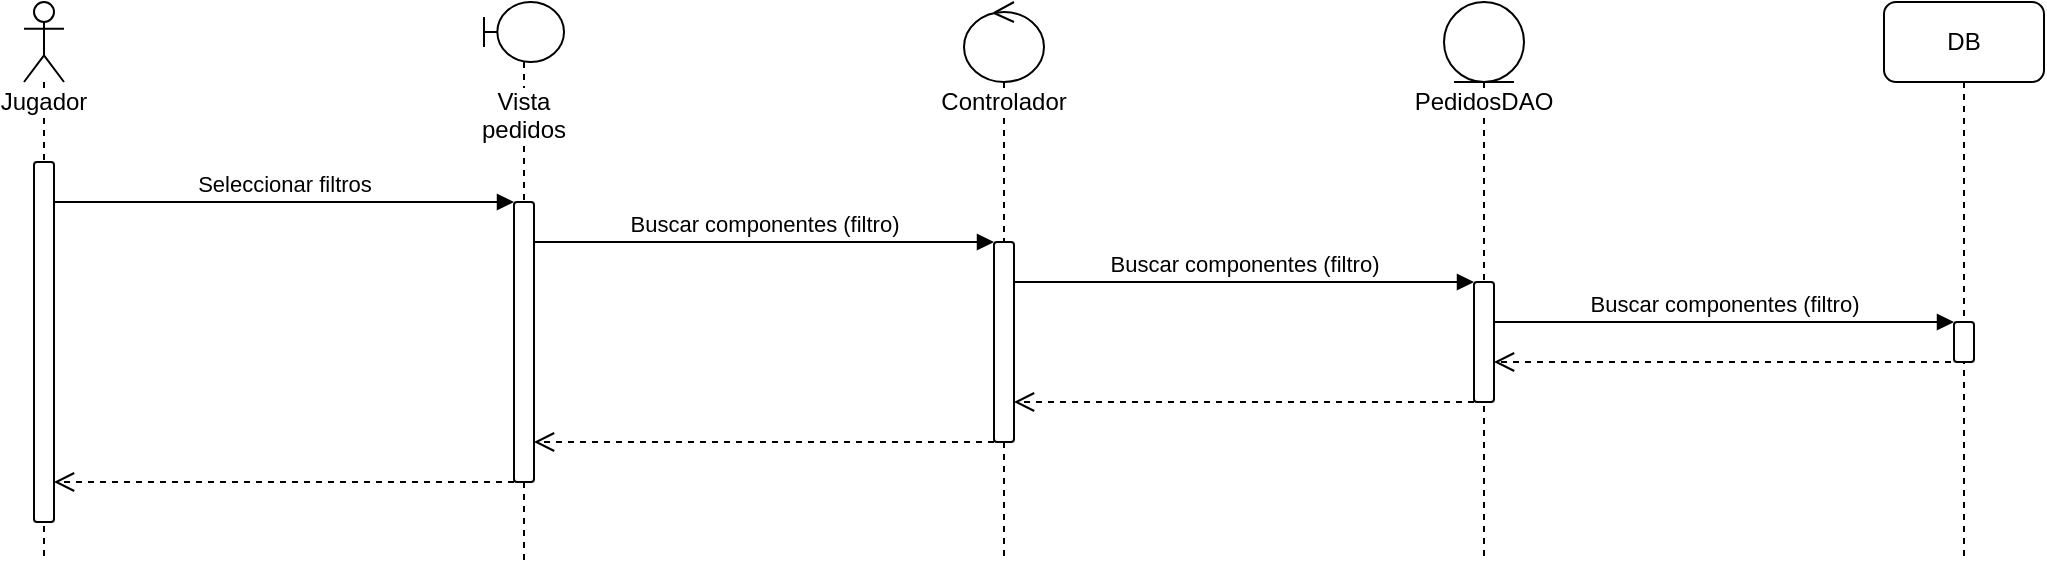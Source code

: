 <mxfile>
    <diagram name="filtrar_componentes" id="T2TLV8wbmVsi_3SxKBS8">
        <mxGraphModel dx="1040" dy="786" grid="1" gridSize="10" guides="1" tooltips="1" connect="1" arrows="1" fold="1" page="1" pageScale="1" pageWidth="1169" pageHeight="827" background="#FFFFFF" math="0" shadow="0">
            <root>
                <mxCell id="HNHVOw6THnXy0lk_Crr--0"/>
                <mxCell id="HNHVOw6THnXy0lk_Crr--1" parent="HNHVOw6THnXy0lk_Crr--0"/>
                <mxCell id="HNHVOw6THnXy0lk_Crr--2" value="&lt;span style=&quot;background-color: rgb(255, 255, 255);&quot;&gt;Jugador&lt;/span&gt;" style="shape=umlLifeline;participant=umlActor;perimeter=lifelinePerimeter;whiteSpace=wrap;html=1;container=1;collapsible=0;recursiveResize=0;verticalAlign=top;spacingTop=36;outlineConnect=0;size=40;rounded=1;" vertex="1" parent="HNHVOw6THnXy0lk_Crr--1">
                    <mxGeometry x="50" y="40" width="20" height="280" as="geometry"/>
                </mxCell>
                <mxCell id="HNHVOw6THnXy0lk_Crr--3" value="" style="html=1;points=[];perimeter=orthogonalPerimeter;labelBackgroundColor=#FFFFFF;rounded=1;" vertex="1" parent="HNHVOw6THnXy0lk_Crr--2">
                    <mxGeometry x="5" y="80" width="10" height="180" as="geometry"/>
                </mxCell>
                <mxCell id="HNHVOw6THnXy0lk_Crr--4" value="Vista pedidos" style="shape=umlLifeline;participant=umlBoundary;perimeter=lifelinePerimeter;whiteSpace=wrap;html=1;container=1;collapsible=0;recursiveResize=0;verticalAlign=top;spacingTop=36;outlineConnect=0;labelBackgroundColor=#FFFFFF;size=30;rounded=1;" vertex="1" parent="HNHVOw6THnXy0lk_Crr--1">
                    <mxGeometry x="280" y="40" width="40" height="280" as="geometry"/>
                </mxCell>
                <mxCell id="HNHVOw6THnXy0lk_Crr--5" value="" style="html=1;points=[];perimeter=orthogonalPerimeter;labelBackgroundColor=#FFFFFF;rounded=1;" vertex="1" parent="HNHVOw6THnXy0lk_Crr--4">
                    <mxGeometry x="15" y="100" width="10" height="140" as="geometry"/>
                </mxCell>
                <mxCell id="HNHVOw6THnXy0lk_Crr--6" value="PedidosDAO" style="shape=umlLifeline;participant=umlEntity;perimeter=lifelinePerimeter;whiteSpace=wrap;html=1;container=1;collapsible=0;recursiveResize=0;verticalAlign=top;spacingTop=36;outlineConnect=0;labelBackgroundColor=#FFFFFF;rounded=1;" vertex="1" parent="HNHVOw6THnXy0lk_Crr--1">
                    <mxGeometry x="760" y="40" width="40" height="280" as="geometry"/>
                </mxCell>
                <mxCell id="HNHVOw6THnXy0lk_Crr--7" value="" style="html=1;points=[];perimeter=orthogonalPerimeter;labelBackgroundColor=#FFFFFF;rounded=1;" vertex="1" parent="HNHVOw6THnXy0lk_Crr--6">
                    <mxGeometry x="15" y="140" width="10" height="60" as="geometry"/>
                </mxCell>
                <mxCell id="HNHVOw6THnXy0lk_Crr--8" value="Controlador" style="shape=umlLifeline;participant=umlControl;perimeter=lifelinePerimeter;whiteSpace=wrap;html=1;container=1;collapsible=0;recursiveResize=0;verticalAlign=top;spacingTop=36;outlineConnect=0;labelBackgroundColor=#FFFFFF;rounded=1;" vertex="1" parent="HNHVOw6THnXy0lk_Crr--1">
                    <mxGeometry x="520" y="40" width="40" height="280" as="geometry"/>
                </mxCell>
                <mxCell id="HNHVOw6THnXy0lk_Crr--9" value="" style="html=1;points=[];perimeter=orthogonalPerimeter;labelBackgroundColor=#FFFFFF;rounded=1;" vertex="1" parent="HNHVOw6THnXy0lk_Crr--8">
                    <mxGeometry x="15" y="120" width="10" height="100" as="geometry"/>
                </mxCell>
                <mxCell id="HNHVOw6THnXy0lk_Crr--10" value="DB" style="shape=umlLifeline;perimeter=lifelinePerimeter;whiteSpace=wrap;html=1;container=1;collapsible=0;recursiveResize=0;outlineConnect=0;labelBackgroundColor=#FFFFFF;rounded=1;" vertex="1" parent="HNHVOw6THnXy0lk_Crr--1">
                    <mxGeometry x="980" y="40" width="80" height="280" as="geometry"/>
                </mxCell>
                <mxCell id="HNHVOw6THnXy0lk_Crr--11" value="" style="html=1;points=[];perimeter=orthogonalPerimeter;labelBackgroundColor=none;fontSize=10;rounded=1;" vertex="1" parent="HNHVOw6THnXy0lk_Crr--10">
                    <mxGeometry x="35" y="160" width="10" height="20" as="geometry"/>
                </mxCell>
                <mxCell id="HNHVOw6THnXy0lk_Crr--12" value="" style="html=1;verticalAlign=bottom;endArrow=open;dashed=1;endSize=8;fontSize=10;" edge="1" parent="HNHVOw6THnXy0lk_Crr--1" source="HNHVOw6THnXy0lk_Crr--10" target="HNHVOw6THnXy0lk_Crr--7">
                    <mxGeometry relative="1" as="geometry">
                        <mxPoint x="785" y="210" as="sourcePoint"/>
                        <mxPoint x="555" y="210" as="targetPoint"/>
                        <Array as="points">
                            <mxPoint x="900" y="220"/>
                        </Array>
                    </mxGeometry>
                </mxCell>
                <mxCell id="HNHVOw6THnXy0lk_Crr--13" value="Buscar componentes (filtro)" style="html=1;verticalAlign=bottom;endArrow=block;" edge="1" parent="HNHVOw6THnXy0lk_Crr--1" source="HNHVOw6THnXy0lk_Crr--5" target="HNHVOw6THnXy0lk_Crr--9">
                    <mxGeometry width="80" relative="1" as="geometry">
                        <mxPoint x="355" y="90" as="sourcePoint"/>
                        <mxPoint x="585" y="90" as="targetPoint"/>
                        <Array as="points">
                            <mxPoint x="420" y="160"/>
                        </Array>
                    </mxGeometry>
                </mxCell>
                <mxCell id="HNHVOw6THnXy0lk_Crr--14" value="Buscar componentes (filtro)" style="html=1;verticalAlign=bottom;endArrow=block;" edge="1" parent="HNHVOw6THnXy0lk_Crr--1" source="HNHVOw6THnXy0lk_Crr--9" target="HNHVOw6THnXy0lk_Crr--7">
                    <mxGeometry width="80" relative="1" as="geometry">
                        <mxPoint x="315" y="110" as="sourcePoint"/>
                        <mxPoint x="545" y="110" as="targetPoint"/>
                        <Array as="points">
                            <mxPoint x="660" y="180"/>
                        </Array>
                    </mxGeometry>
                </mxCell>
                <mxCell id="HNHVOw6THnXy0lk_Crr--15" value="" style="html=1;verticalAlign=bottom;endArrow=open;dashed=1;endSize=8;fontSize=10;" edge="1" parent="HNHVOw6THnXy0lk_Crr--1" source="HNHVOw6THnXy0lk_Crr--7" target="HNHVOw6THnXy0lk_Crr--9">
                    <mxGeometry relative="1" as="geometry">
                        <mxPoint x="600" y="230" as="sourcePoint"/>
                        <mxPoint x="520" y="230" as="targetPoint"/>
                        <Array as="points">
                            <mxPoint x="660" y="240"/>
                        </Array>
                    </mxGeometry>
                </mxCell>
                <mxCell id="HNHVOw6THnXy0lk_Crr--16" value="" style="html=1;verticalAlign=bottom;endArrow=open;dashed=1;endSize=8;fontSize=10;" edge="1" parent="HNHVOw6THnXy0lk_Crr--1" source="HNHVOw6THnXy0lk_Crr--9" target="HNHVOw6THnXy0lk_Crr--5">
                    <mxGeometry relative="1" as="geometry">
                        <mxPoint x="1025" y="150" as="sourcePoint"/>
                        <mxPoint x="555" y="150" as="targetPoint"/>
                        <Array as="points">
                            <mxPoint x="430" y="260"/>
                        </Array>
                    </mxGeometry>
                </mxCell>
                <mxCell id="HNHVOw6THnXy0lk_Crr--17" value="" style="html=1;verticalAlign=bottom;endArrow=open;dashed=1;endSize=8;fontSize=10;" edge="1" parent="HNHVOw6THnXy0lk_Crr--1" source="HNHVOw6THnXy0lk_Crr--5" target="HNHVOw6THnXy0lk_Crr--3">
                    <mxGeometry relative="1" as="geometry">
                        <mxPoint x="300" y="190" as="sourcePoint"/>
                        <mxPoint x="70" y="190" as="targetPoint"/>
                        <Array as="points">
                            <mxPoint x="180" y="280"/>
                        </Array>
                    </mxGeometry>
                </mxCell>
                <mxCell id="HNHVOw6THnXy0lk_Crr--18" value="Buscar componentes (filtro)" style="html=1;verticalAlign=bottom;endArrow=block;" edge="1" parent="HNHVOw6THnXy0lk_Crr--1" source="HNHVOw6THnXy0lk_Crr--7" target="HNHVOw6THnXy0lk_Crr--11">
                    <mxGeometry width="80" relative="1" as="geometry">
                        <mxPoint x="555" y="170" as="sourcePoint"/>
                        <mxPoint x="785" y="170" as="targetPoint"/>
                        <Array as="points">
                            <mxPoint x="900" y="200"/>
                        </Array>
                    </mxGeometry>
                </mxCell>
                <mxCell id="HNHVOw6THnXy0lk_Crr--19" value="Seleccionar filtros" style="html=1;verticalAlign=bottom;endArrow=block;" edge="1" parent="HNHVOw6THnXy0lk_Crr--1" source="HNHVOw6THnXy0lk_Crr--3" target="HNHVOw6THnXy0lk_Crr--5">
                    <mxGeometry width="80" relative="1" as="geometry">
                        <mxPoint x="75" y="120.0" as="sourcePoint"/>
                        <mxPoint x="305" y="120.0" as="targetPoint"/>
                        <Array as="points">
                            <mxPoint x="180" y="140"/>
                        </Array>
                        <mxPoint as="offset"/>
                    </mxGeometry>
                </mxCell>
            </root>
        </mxGraphModel>
    </diagram>
    <diagram name="ver_componentes" id="39P3Pl_WkH5vt354mcUn">
        <mxGraphModel dx="1040" dy="786" grid="1" gridSize="10" guides="1" tooltips="1" connect="1" arrows="1" fold="1" page="1" pageScale="1" pageWidth="1169" pageHeight="827" background="#FFFFFF" math="0" shadow="0">
            <root>
                <mxCell id="_g6X6TbEyBJ5HJmhDEgH-0"/>
                <mxCell id="_g6X6TbEyBJ5HJmhDEgH-1" parent="_g6X6TbEyBJ5HJmhDEgH-0"/>
                <mxCell id="_g6X6TbEyBJ5HJmhDEgH-2" value="&lt;span style=&quot;background-color: rgb(255, 255, 255);&quot;&gt;Jugador&lt;/span&gt;" style="shape=umlLifeline;participant=umlActor;perimeter=lifelinePerimeter;whiteSpace=wrap;html=1;container=1;collapsible=0;recursiveResize=0;verticalAlign=top;spacingTop=36;outlineConnect=0;size=40;rounded=1;" vertex="1" parent="_g6X6TbEyBJ5HJmhDEgH-1">
                    <mxGeometry x="50" y="40" width="20" height="280" as="geometry"/>
                </mxCell>
                <mxCell id="_g6X6TbEyBJ5HJmhDEgH-3" value="" style="html=1;points=[];perimeter=orthogonalPerimeter;labelBackgroundColor=#FFFFFF;rounded=1;" vertex="1" parent="_g6X6TbEyBJ5HJmhDEgH-2">
                    <mxGeometry x="5" y="80" width="10" height="180" as="geometry"/>
                </mxCell>
                <mxCell id="_g6X6TbEyBJ5HJmhDEgH-4" value="Vista componentes" style="shape=umlLifeline;participant=umlBoundary;perimeter=lifelinePerimeter;whiteSpace=wrap;html=1;container=1;collapsible=0;recursiveResize=0;verticalAlign=top;spacingTop=36;outlineConnect=0;labelBackgroundColor=#FFFFFF;size=30;rounded=1;" vertex="1" parent="_g6X6TbEyBJ5HJmhDEgH-1">
                    <mxGeometry x="280" y="40" width="40" height="280" as="geometry"/>
                </mxCell>
                <mxCell id="_g6X6TbEyBJ5HJmhDEgH-5" value="" style="html=1;points=[];perimeter=orthogonalPerimeter;labelBackgroundColor=#FFFFFF;rounded=1;" vertex="1" parent="_g6X6TbEyBJ5HJmhDEgH-4">
                    <mxGeometry x="15" y="100" width="10" height="140" as="geometry"/>
                </mxCell>
                <mxCell id="_g6X6TbEyBJ5HJmhDEgH-6" value="ComponentesDAO" style="shape=umlLifeline;participant=umlEntity;perimeter=lifelinePerimeter;whiteSpace=wrap;html=1;container=1;collapsible=0;recursiveResize=0;verticalAlign=top;spacingTop=36;outlineConnect=0;labelBackgroundColor=#FFFFFF;rounded=1;" vertex="1" parent="_g6X6TbEyBJ5HJmhDEgH-1">
                    <mxGeometry x="760" y="40" width="40" height="280" as="geometry"/>
                </mxCell>
                <mxCell id="_g6X6TbEyBJ5HJmhDEgH-7" value="" style="html=1;points=[];perimeter=orthogonalPerimeter;labelBackgroundColor=#FFFFFF;rounded=1;" vertex="1" parent="_g6X6TbEyBJ5HJmhDEgH-6">
                    <mxGeometry x="15" y="140" width="10" height="60" as="geometry"/>
                </mxCell>
                <mxCell id="_g6X6TbEyBJ5HJmhDEgH-8" value="Controlador" style="shape=umlLifeline;participant=umlControl;perimeter=lifelinePerimeter;whiteSpace=wrap;html=1;container=1;collapsible=0;recursiveResize=0;verticalAlign=top;spacingTop=36;outlineConnect=0;labelBackgroundColor=#FFFFFF;rounded=1;" vertex="1" parent="_g6X6TbEyBJ5HJmhDEgH-1">
                    <mxGeometry x="520" y="40" width="40" height="280" as="geometry"/>
                </mxCell>
                <mxCell id="_g6X6TbEyBJ5HJmhDEgH-9" value="" style="html=1;points=[];perimeter=orthogonalPerimeter;labelBackgroundColor=#FFFFFF;rounded=1;" vertex="1" parent="_g6X6TbEyBJ5HJmhDEgH-8">
                    <mxGeometry x="15" y="120" width="10" height="100" as="geometry"/>
                </mxCell>
                <mxCell id="_g6X6TbEyBJ5HJmhDEgH-10" value="DB" style="shape=umlLifeline;perimeter=lifelinePerimeter;whiteSpace=wrap;html=1;container=1;collapsible=0;recursiveResize=0;outlineConnect=0;labelBackgroundColor=#FFFFFF;rounded=1;" vertex="1" parent="_g6X6TbEyBJ5HJmhDEgH-1">
                    <mxGeometry x="980" y="40" width="80" height="280" as="geometry"/>
                </mxCell>
                <mxCell id="_g6X6TbEyBJ5HJmhDEgH-11" value="" style="html=1;points=[];perimeter=orthogonalPerimeter;labelBackgroundColor=none;fontSize=10;rounded=1;" vertex="1" parent="_g6X6TbEyBJ5HJmhDEgH-10">
                    <mxGeometry x="35" y="160" width="10" height="20" as="geometry"/>
                </mxCell>
                <mxCell id="_g6X6TbEyBJ5HJmhDEgH-12" value="" style="html=1;verticalAlign=bottom;endArrow=open;dashed=1;endSize=8;fontSize=10;" edge="1" parent="_g6X6TbEyBJ5HJmhDEgH-1" source="_g6X6TbEyBJ5HJmhDEgH-10" target="_g6X6TbEyBJ5HJmhDEgH-7">
                    <mxGeometry relative="1" as="geometry">
                        <mxPoint x="785" y="210" as="sourcePoint"/>
                        <mxPoint x="555" y="210" as="targetPoint"/>
                        <Array as="points">
                            <mxPoint x="900" y="220"/>
                        </Array>
                    </mxGeometry>
                </mxCell>
                <mxCell id="_g6X6TbEyBJ5HJmhDEgH-13" value="Ver componentes" style="html=1;verticalAlign=bottom;endArrow=block;" edge="1" parent="_g6X6TbEyBJ5HJmhDEgH-1" source="_g6X6TbEyBJ5HJmhDEgH-5" target="_g6X6TbEyBJ5HJmhDEgH-9">
                    <mxGeometry width="80" relative="1" as="geometry">
                        <mxPoint x="355" y="90" as="sourcePoint"/>
                        <mxPoint x="585" y="90" as="targetPoint"/>
                        <Array as="points">
                            <mxPoint x="420" y="160"/>
                        </Array>
                    </mxGeometry>
                </mxCell>
                <mxCell id="_g6X6TbEyBJ5HJmhDEgH-14" value="Ver componentes" style="html=1;verticalAlign=bottom;endArrow=block;" edge="1" parent="_g6X6TbEyBJ5HJmhDEgH-1" source="_g6X6TbEyBJ5HJmhDEgH-9" target="_g6X6TbEyBJ5HJmhDEgH-7">
                    <mxGeometry width="80" relative="1" as="geometry">
                        <mxPoint x="315" y="110" as="sourcePoint"/>
                        <mxPoint x="545" y="110" as="targetPoint"/>
                        <Array as="points">
                            <mxPoint x="660" y="180"/>
                        </Array>
                    </mxGeometry>
                </mxCell>
                <mxCell id="_g6X6TbEyBJ5HJmhDEgH-15" value="" style="html=1;verticalAlign=bottom;endArrow=open;dashed=1;endSize=8;fontSize=10;" edge="1" parent="_g6X6TbEyBJ5HJmhDEgH-1" source="_g6X6TbEyBJ5HJmhDEgH-7" target="_g6X6TbEyBJ5HJmhDEgH-9">
                    <mxGeometry relative="1" as="geometry">
                        <mxPoint x="600" y="230" as="sourcePoint"/>
                        <mxPoint x="520" y="230" as="targetPoint"/>
                        <Array as="points">
                            <mxPoint x="660" y="240"/>
                        </Array>
                    </mxGeometry>
                </mxCell>
                <mxCell id="_g6X6TbEyBJ5HJmhDEgH-16" value="" style="html=1;verticalAlign=bottom;endArrow=open;dashed=1;endSize=8;fontSize=10;" edge="1" parent="_g6X6TbEyBJ5HJmhDEgH-1" source="_g6X6TbEyBJ5HJmhDEgH-9" target="_g6X6TbEyBJ5HJmhDEgH-5">
                    <mxGeometry relative="1" as="geometry">
                        <mxPoint x="1025" y="150" as="sourcePoint"/>
                        <mxPoint x="555" y="150" as="targetPoint"/>
                        <Array as="points">
                            <mxPoint x="430" y="260"/>
                        </Array>
                    </mxGeometry>
                </mxCell>
                <mxCell id="_g6X6TbEyBJ5HJmhDEgH-17" value="" style="html=1;verticalAlign=bottom;endArrow=open;dashed=1;endSize=8;fontSize=10;" edge="1" parent="_g6X6TbEyBJ5HJmhDEgH-1" source="_g6X6TbEyBJ5HJmhDEgH-5" target="_g6X6TbEyBJ5HJmhDEgH-3">
                    <mxGeometry relative="1" as="geometry">
                        <mxPoint x="300" y="190" as="sourcePoint"/>
                        <mxPoint x="70" y="190" as="targetPoint"/>
                        <Array as="points">
                            <mxPoint x="180" y="280"/>
                        </Array>
                    </mxGeometry>
                </mxCell>
                <mxCell id="_g6X6TbEyBJ5HJmhDEgH-18" value="Obtener componentes" style="html=1;verticalAlign=bottom;endArrow=block;" edge="1" parent="_g6X6TbEyBJ5HJmhDEgH-1" source="_g6X6TbEyBJ5HJmhDEgH-7" target="_g6X6TbEyBJ5HJmhDEgH-11">
                    <mxGeometry width="80" relative="1" as="geometry">
                        <mxPoint x="555" y="170" as="sourcePoint"/>
                        <mxPoint x="785" y="170" as="targetPoint"/>
                        <Array as="points">
                            <mxPoint x="900" y="200"/>
                        </Array>
                    </mxGeometry>
                </mxCell>
                <mxCell id="_g6X6TbEyBJ5HJmhDEgH-19" value="Ver lista de componentes" style="html=1;verticalAlign=bottom;endArrow=block;" edge="1" parent="_g6X6TbEyBJ5HJmhDEgH-1" source="_g6X6TbEyBJ5HJmhDEgH-3" target="_g6X6TbEyBJ5HJmhDEgH-5">
                    <mxGeometry width="80" relative="1" as="geometry">
                        <mxPoint x="75" y="120.0" as="sourcePoint"/>
                        <mxPoint x="305" y="120.0" as="targetPoint"/>
                        <Array as="points">
                            <mxPoint x="180" y="140"/>
                        </Array>
                    </mxGeometry>
                </mxCell>
            </root>
        </mxGraphModel>
    </diagram>
    <diagram name="ver_pedidos" id="2v1RjmbA5qMmFiW3CMwf">
        <mxGraphModel dx="1040" dy="786" grid="1" gridSize="10" guides="1" tooltips="1" connect="1" arrows="1" fold="1" page="1" pageScale="1" pageWidth="1169" pageHeight="827" background="#FFFFFF" math="0" shadow="0">
            <root>
                <mxCell id="eQL7C9l_25B5tAFCXCl3-0"/>
                <mxCell id="eQL7C9l_25B5tAFCXCl3-1" parent="eQL7C9l_25B5tAFCXCl3-0"/>
                <mxCell id="eQL7C9l_25B5tAFCXCl3-2" value="&lt;span style=&quot;background-color: rgb(255, 255, 255);&quot;&gt;Jugador&lt;/span&gt;" style="shape=umlLifeline;participant=umlActor;perimeter=lifelinePerimeter;whiteSpace=wrap;html=1;container=1;collapsible=0;recursiveResize=0;verticalAlign=top;spacingTop=36;outlineConnect=0;size=40;rounded=1;" parent="eQL7C9l_25B5tAFCXCl3-1" vertex="1">
                    <mxGeometry x="50" y="40" width="20" height="280" as="geometry"/>
                </mxCell>
                <mxCell id="eQL7C9l_25B5tAFCXCl3-3" value="" style="html=1;points=[];perimeter=orthogonalPerimeter;labelBackgroundColor=#FFFFFF;rounded=1;" parent="eQL7C9l_25B5tAFCXCl3-2" vertex="1">
                    <mxGeometry x="5" y="80" width="10" height="180" as="geometry"/>
                </mxCell>
                <mxCell id="eQL7C9l_25B5tAFCXCl3-4" value="Vista pedidos" style="shape=umlLifeline;participant=umlBoundary;perimeter=lifelinePerimeter;whiteSpace=wrap;html=1;container=1;collapsible=0;recursiveResize=0;verticalAlign=top;spacingTop=36;outlineConnect=0;labelBackgroundColor=#FFFFFF;size=30;rounded=1;" parent="eQL7C9l_25B5tAFCXCl3-1" vertex="1">
                    <mxGeometry x="280" y="40" width="40" height="280" as="geometry"/>
                </mxCell>
                <mxCell id="eQL7C9l_25B5tAFCXCl3-5" value="" style="html=1;points=[];perimeter=orthogonalPerimeter;labelBackgroundColor=#FFFFFF;rounded=1;" parent="eQL7C9l_25B5tAFCXCl3-4" vertex="1">
                    <mxGeometry x="15" y="100" width="10" height="140" as="geometry"/>
                </mxCell>
                <mxCell id="eQL7C9l_25B5tAFCXCl3-6" value="PedidosDAO" style="shape=umlLifeline;participant=umlEntity;perimeter=lifelinePerimeter;whiteSpace=wrap;html=1;container=1;collapsible=0;recursiveResize=0;verticalAlign=top;spacingTop=36;outlineConnect=0;labelBackgroundColor=#FFFFFF;rounded=1;" parent="eQL7C9l_25B5tAFCXCl3-1" vertex="1">
                    <mxGeometry x="760" y="40" width="40" height="280" as="geometry"/>
                </mxCell>
                <mxCell id="eQL7C9l_25B5tAFCXCl3-7" value="" style="html=1;points=[];perimeter=orthogonalPerimeter;labelBackgroundColor=#FFFFFF;rounded=1;" parent="eQL7C9l_25B5tAFCXCl3-6" vertex="1">
                    <mxGeometry x="15" y="140" width="10" height="60" as="geometry"/>
                </mxCell>
                <mxCell id="eQL7C9l_25B5tAFCXCl3-8" value="Controlador" style="shape=umlLifeline;participant=umlControl;perimeter=lifelinePerimeter;whiteSpace=wrap;html=1;container=1;collapsible=0;recursiveResize=0;verticalAlign=top;spacingTop=36;outlineConnect=0;labelBackgroundColor=#FFFFFF;rounded=1;" parent="eQL7C9l_25B5tAFCXCl3-1" vertex="1">
                    <mxGeometry x="520" y="40" width="40" height="280" as="geometry"/>
                </mxCell>
                <mxCell id="eQL7C9l_25B5tAFCXCl3-9" value="" style="html=1;points=[];perimeter=orthogonalPerimeter;labelBackgroundColor=#FFFFFF;rounded=1;" parent="eQL7C9l_25B5tAFCXCl3-8" vertex="1">
                    <mxGeometry x="15" y="120" width="10" height="100" as="geometry"/>
                </mxCell>
                <mxCell id="eQL7C9l_25B5tAFCXCl3-10" value="DB" style="shape=umlLifeline;perimeter=lifelinePerimeter;whiteSpace=wrap;html=1;container=1;collapsible=0;recursiveResize=0;outlineConnect=0;labelBackgroundColor=#FFFFFF;rounded=1;" parent="eQL7C9l_25B5tAFCXCl3-1" vertex="1">
                    <mxGeometry x="980" y="40" width="80" height="280" as="geometry"/>
                </mxCell>
                <mxCell id="eQL7C9l_25B5tAFCXCl3-11" value="" style="html=1;points=[];perimeter=orthogonalPerimeter;labelBackgroundColor=none;fontSize=10;rounded=1;" parent="eQL7C9l_25B5tAFCXCl3-10" vertex="1">
                    <mxGeometry x="35" y="160" width="10" height="20" as="geometry"/>
                </mxCell>
                <mxCell id="eQL7C9l_25B5tAFCXCl3-12" value="" style="html=1;verticalAlign=bottom;endArrow=open;dashed=1;endSize=8;fontSize=10;" parent="eQL7C9l_25B5tAFCXCl3-1" source="eQL7C9l_25B5tAFCXCl3-10" target="eQL7C9l_25B5tAFCXCl3-7" edge="1">
                    <mxGeometry relative="1" as="geometry">
                        <mxPoint x="785" y="210" as="sourcePoint"/>
                        <mxPoint x="555" y="210" as="targetPoint"/>
                        <Array as="points">
                            <mxPoint x="900" y="220"/>
                        </Array>
                    </mxGeometry>
                </mxCell>
                <mxCell id="eQL7C9l_25B5tAFCXCl3-13" value="Ver pedidos" style="html=1;verticalAlign=bottom;endArrow=block;" parent="eQL7C9l_25B5tAFCXCl3-1" source="eQL7C9l_25B5tAFCXCl3-5" target="eQL7C9l_25B5tAFCXCl3-9" edge="1">
                    <mxGeometry width="80" relative="1" as="geometry">
                        <mxPoint x="355" y="90" as="sourcePoint"/>
                        <mxPoint x="585" y="90" as="targetPoint"/>
                        <Array as="points">
                            <mxPoint x="420" y="160"/>
                        </Array>
                    </mxGeometry>
                </mxCell>
                <mxCell id="eQL7C9l_25B5tAFCXCl3-14" value="Ver pedidos" style="html=1;verticalAlign=bottom;endArrow=block;" parent="eQL7C9l_25B5tAFCXCl3-1" source="eQL7C9l_25B5tAFCXCl3-9" target="eQL7C9l_25B5tAFCXCl3-7" edge="1">
                    <mxGeometry width="80" relative="1" as="geometry">
                        <mxPoint x="315" y="110" as="sourcePoint"/>
                        <mxPoint x="545" y="110" as="targetPoint"/>
                        <Array as="points">
                            <mxPoint x="660" y="180"/>
                        </Array>
                    </mxGeometry>
                </mxCell>
                <mxCell id="eQL7C9l_25B5tAFCXCl3-15" value="" style="html=1;verticalAlign=bottom;endArrow=open;dashed=1;endSize=8;fontSize=10;" parent="eQL7C9l_25B5tAFCXCl3-1" source="eQL7C9l_25B5tAFCXCl3-7" target="eQL7C9l_25B5tAFCXCl3-9" edge="1">
                    <mxGeometry relative="1" as="geometry">
                        <mxPoint x="600" y="230" as="sourcePoint"/>
                        <mxPoint x="520" y="230" as="targetPoint"/>
                        <Array as="points">
                            <mxPoint x="660" y="240"/>
                        </Array>
                    </mxGeometry>
                </mxCell>
                <mxCell id="eQL7C9l_25B5tAFCXCl3-16" value="" style="html=1;verticalAlign=bottom;endArrow=open;dashed=1;endSize=8;fontSize=10;" parent="eQL7C9l_25B5tAFCXCl3-1" source="eQL7C9l_25B5tAFCXCl3-9" target="eQL7C9l_25B5tAFCXCl3-5" edge="1">
                    <mxGeometry relative="1" as="geometry">
                        <mxPoint x="1025" y="150" as="sourcePoint"/>
                        <mxPoint x="555" y="150" as="targetPoint"/>
                        <Array as="points">
                            <mxPoint x="430" y="260"/>
                        </Array>
                    </mxGeometry>
                </mxCell>
                <mxCell id="eQL7C9l_25B5tAFCXCl3-17" value="" style="html=1;verticalAlign=bottom;endArrow=open;dashed=1;endSize=8;fontSize=10;" parent="eQL7C9l_25B5tAFCXCl3-1" source="eQL7C9l_25B5tAFCXCl3-5" target="eQL7C9l_25B5tAFCXCl3-3" edge="1">
                    <mxGeometry relative="1" as="geometry">
                        <mxPoint x="300" y="190" as="sourcePoint"/>
                        <mxPoint x="70" y="190" as="targetPoint"/>
                        <Array as="points">
                            <mxPoint x="180" y="280"/>
                        </Array>
                    </mxGeometry>
                </mxCell>
                <mxCell id="eQL7C9l_25B5tAFCXCl3-18" value="Obtener pedidos" style="html=1;verticalAlign=bottom;endArrow=block;" parent="eQL7C9l_25B5tAFCXCl3-1" source="eQL7C9l_25B5tAFCXCl3-7" target="eQL7C9l_25B5tAFCXCl3-11" edge="1">
                    <mxGeometry width="80" relative="1" as="geometry">
                        <mxPoint x="555" y="170" as="sourcePoint"/>
                        <mxPoint x="785" y="170" as="targetPoint"/>
                        <Array as="points">
                            <mxPoint x="900" y="200"/>
                        </Array>
                    </mxGeometry>
                </mxCell>
                <mxCell id="eQL7C9l_25B5tAFCXCl3-19" value="Ver lista de pedidos" style="html=1;verticalAlign=bottom;endArrow=block;" parent="eQL7C9l_25B5tAFCXCl3-1" source="eQL7C9l_25B5tAFCXCl3-3" target="eQL7C9l_25B5tAFCXCl3-5" edge="1">
                    <mxGeometry width="80" relative="1" as="geometry">
                        <mxPoint x="75" y="120.0" as="sourcePoint"/>
                        <mxPoint x="305" y="120.0" as="targetPoint"/>
                        <Array as="points">
                            <mxPoint x="180" y="140"/>
                        </Array>
                    </mxGeometry>
                </mxCell>
            </root>
        </mxGraphModel>
    </diagram>
    <diagram name="buscar_pedidos" id="NyhIlnAzHlkeaiUVRL89">
        <mxGraphModel dx="2469" dy="983" grid="1" gridSize="10" guides="1" tooltips="1" connect="1" arrows="1" fold="1" page="1" pageScale="1" pageWidth="1169" pageHeight="827" background="#ffffff" math="0" shadow="0">
            <root>
                <mxCell id="NrNLIRBO0aEdzIi07ugP-0"/>
                <mxCell id="NrNLIRBO0aEdzIi07ugP-1" parent="NrNLIRBO0aEdzIi07ugP-0"/>
                <mxCell id="BHLCN95Iwq6hQH6J4D9S-4" value="alt" style="shape=umlFrame;whiteSpace=wrap;html=1;width=60;height=20;" vertex="1" parent="NrNLIRBO0aEdzIi07ugP-1">
                    <mxGeometry x="-80" y="290" width="440" height="150" as="geometry"/>
                </mxCell>
                <mxCell id="NrNLIRBO0aEdzIi07ugP-4" value="&lt;span style=&quot;background-color: rgb(255, 255, 255);&quot;&gt;Jugador&lt;/span&gt;" style="shape=umlLifeline;participant=umlActor;perimeter=lifelinePerimeter;whiteSpace=wrap;html=1;container=1;collapsible=0;recursiveResize=0;verticalAlign=top;spacingTop=36;outlineConnect=0;size=40;" vertex="1" parent="NrNLIRBO0aEdzIi07ugP-1">
                    <mxGeometry x="50" y="40" width="20" height="440" as="geometry"/>
                </mxCell>
                <mxCell id="NrNLIRBO0aEdzIi07ugP-5" value="" style="html=1;points=[];perimeter=orthogonalPerimeter;labelBackgroundColor=#FFFFFF;" vertex="1" parent="NrNLIRBO0aEdzIi07ugP-4">
                    <mxGeometry x="5" y="80" width="10" height="340" as="geometry"/>
                </mxCell>
                <mxCell id="NrNLIRBO0aEdzIi07ugP-6" value="Vista pedidos" style="shape=umlLifeline;participant=umlBoundary;perimeter=lifelinePerimeter;whiteSpace=wrap;html=1;container=1;collapsible=0;recursiveResize=0;verticalAlign=top;spacingTop=36;outlineConnect=0;labelBackgroundColor=#FFFFFF;size=30;" vertex="1" parent="NrNLIRBO0aEdzIi07ugP-1">
                    <mxGeometry x="280" y="40" width="40" height="440" as="geometry"/>
                </mxCell>
                <mxCell id="NrNLIRBO0aEdzIi07ugP-7" value="" style="html=1;points=[];perimeter=orthogonalPerimeter;labelBackgroundColor=#FFFFFF;" vertex="1" parent="NrNLIRBO0aEdzIi07ugP-6">
                    <mxGeometry x="15" y="100" width="10" height="260" as="geometry"/>
                </mxCell>
                <mxCell id="NrNLIRBO0aEdzIi07ugP-8" value="PedidosDAO" style="shape=umlLifeline;participant=umlEntity;perimeter=lifelinePerimeter;whiteSpace=wrap;html=1;container=1;collapsible=0;recursiveResize=0;verticalAlign=top;spacingTop=36;outlineConnect=0;labelBackgroundColor=#FFFFFF;" vertex="1" parent="NrNLIRBO0aEdzIi07ugP-1">
                    <mxGeometry x="760" y="40" width="40" height="440" as="geometry"/>
                </mxCell>
                <mxCell id="NrNLIRBO0aEdzIi07ugP-9" value="" style="html=1;points=[];perimeter=orthogonalPerimeter;labelBackgroundColor=#FFFFFF;" vertex="1" parent="NrNLIRBO0aEdzIi07ugP-8">
                    <mxGeometry x="15" y="140" width="10" height="60" as="geometry"/>
                </mxCell>
                <mxCell id="NrNLIRBO0aEdzIi07ugP-11" value="Controlador" style="shape=umlLifeline;participant=umlControl;perimeter=lifelinePerimeter;whiteSpace=wrap;html=1;container=1;collapsible=0;recursiveResize=0;verticalAlign=top;spacingTop=36;outlineConnect=0;labelBackgroundColor=#FFFFFF;" vertex="1" parent="NrNLIRBO0aEdzIi07ugP-1">
                    <mxGeometry x="520" y="40" width="40" height="440" as="geometry"/>
                </mxCell>
                <mxCell id="NrNLIRBO0aEdzIi07ugP-12" value="" style="html=1;points=[];perimeter=orthogonalPerimeter;labelBackgroundColor=#FFFFFF;" vertex="1" parent="NrNLIRBO0aEdzIi07ugP-11">
                    <mxGeometry x="15" y="120" width="10" height="100" as="geometry"/>
                </mxCell>
                <mxCell id="NrNLIRBO0aEdzIi07ugP-13" value="Introducir términos de búsqueda" style="html=1;verticalAlign=bottom;endArrow=block;" edge="1" parent="NrNLIRBO0aEdzIi07ugP-1" source="NrNLIRBO0aEdzIi07ugP-5" target="NrNLIRBO0aEdzIi07ugP-7">
                    <mxGeometry width="80" relative="1" as="geometry">
                        <mxPoint x="410" y="370" as="sourcePoint"/>
                        <mxPoint x="490" y="370" as="targetPoint"/>
                        <Array as="points">
                            <mxPoint x="180" y="140"/>
                        </Array>
                    </mxGeometry>
                </mxCell>
                <mxCell id="NrNLIRBO0aEdzIi07ugP-16" value="Buscar pedido (término de búsqueda)" style="html=1;verticalAlign=bottom;endArrow=block;" edge="1" parent="NrNLIRBO0aEdzIi07ugP-1" source="NrNLIRBO0aEdzIi07ugP-7" target="NrNLIRBO0aEdzIi07ugP-12">
                    <mxGeometry width="80" relative="1" as="geometry">
                        <mxPoint x="310" y="240.0" as="sourcePoint"/>
                        <mxPoint x="540" y="240.0" as="targetPoint"/>
                        <Array as="points">
                            <mxPoint x="420" y="160"/>
                        </Array>
                    </mxGeometry>
                </mxCell>
                <mxCell id="NrNLIRBO0aEdzIi07ugP-17" value="" style="html=1;verticalAlign=bottom;endArrow=open;dashed=1;endSize=8;" edge="1" parent="NrNLIRBO0aEdzIi07ugP-1" source="NrNLIRBO0aEdzIi07ugP-12" target="NrNLIRBO0aEdzIi07ugP-7">
                    <mxGeometry relative="1" as="geometry">
                        <mxPoint x="535.0" y="300" as="sourcePoint"/>
                        <mxPoint x="305" y="300" as="targetPoint"/>
                        <Array as="points">
                            <mxPoint x="420" y="260"/>
                        </Array>
                    </mxGeometry>
                </mxCell>
                <mxCell id="NrNLIRBO0aEdzIi07ugP-18" value="Mostrar resultados" style="html=1;verticalAlign=bottom;endArrow=open;dashed=1;endSize=8;" edge="1" parent="NrNLIRBO0aEdzIi07ugP-1" target="NrNLIRBO0aEdzIi07ugP-5" source="NrNLIRBO0aEdzIi07ugP-7">
                    <mxGeometry relative="1" as="geometry">
                        <mxPoint x="295" y="320" as="sourcePoint"/>
                        <mxPoint x="65" y="320" as="targetPoint"/>
                        <Array as="points">
                            <mxPoint x="180" y="330"/>
                        </Array>
                    </mxGeometry>
                </mxCell>
                <mxCell id="NrNLIRBO0aEdzIi07ugP-24" value="DB" style="shape=umlLifeline;perimeter=lifelinePerimeter;whiteSpace=wrap;html=1;container=1;collapsible=0;recursiveResize=0;outlineConnect=0;labelBackgroundColor=#FFFFFF;" vertex="1" parent="NrNLIRBO0aEdzIi07ugP-1">
                    <mxGeometry x="980" y="40" width="80" height="440" as="geometry"/>
                </mxCell>
                <mxCell id="BHLCN95Iwq6hQH6J4D9S-1" value="" style="html=1;points=[];perimeter=orthogonalPerimeter;" vertex="1" parent="NrNLIRBO0aEdzIi07ugP-24">
                    <mxGeometry x="35" y="160" width="10" height="20" as="geometry"/>
                </mxCell>
                <mxCell id="NrNLIRBO0aEdzIi07ugP-33" value="Buscar pedido (término de búsqueda)" style="html=1;verticalAlign=bottom;endArrow=block;" edge="1" parent="NrNLIRBO0aEdzIi07ugP-1" source="NrNLIRBO0aEdzIi07ugP-12" target="NrNLIRBO0aEdzIi07ugP-9">
                    <mxGeometry width="80" relative="1" as="geometry">
                        <mxPoint x="315" y="250" as="sourcePoint"/>
                        <mxPoint x="545" y="250" as="targetPoint"/>
                        <Array as="points">
                            <mxPoint x="650" y="180"/>
                        </Array>
                    </mxGeometry>
                </mxCell>
                <mxCell id="NrNLIRBO0aEdzIi07ugP-34" value="" style="html=1;verticalAlign=bottom;endArrow=open;dashed=1;endSize=8;" edge="1" parent="NrNLIRBO0aEdzIi07ugP-1" source="NrNLIRBO0aEdzIi07ugP-9" target="NrNLIRBO0aEdzIi07ugP-12">
                    <mxGeometry relative="1" as="geometry">
                        <mxPoint x="680" y="530" as="sourcePoint"/>
                        <mxPoint x="600" y="530" as="targetPoint"/>
                        <Array as="points">
                            <mxPoint x="660" y="240"/>
                        </Array>
                    </mxGeometry>
                </mxCell>
                <mxCell id="BHLCN95Iwq6hQH6J4D9S-2" value="Buscar pedido (término de búsqueda)" style="html=1;verticalAlign=bottom;endArrow=block;" edge="1" parent="NrNLIRBO0aEdzIi07ugP-1" source="NrNLIRBO0aEdzIi07ugP-9" target="BHLCN95Iwq6hQH6J4D9S-1">
                    <mxGeometry width="80" relative="1" as="geometry">
                        <mxPoint x="555" y="190" as="sourcePoint"/>
                        <mxPoint x="785" y="190" as="targetPoint"/>
                        <Array as="points">
                            <mxPoint x="900" y="200"/>
                        </Array>
                    </mxGeometry>
                </mxCell>
                <mxCell id="BHLCN95Iwq6hQH6J4D9S-3" value="" style="html=1;verticalAlign=bottom;endArrow=open;dashed=1;endSize=8;" edge="1" parent="NrNLIRBO0aEdzIi07ugP-1" source="BHLCN95Iwq6hQH6J4D9S-1" target="NrNLIRBO0aEdzIi07ugP-9">
                    <mxGeometry relative="1" as="geometry">
                        <mxPoint x="785" y="250" as="sourcePoint"/>
                        <mxPoint x="555" y="250" as="targetPoint"/>
                        <Array as="points">
                            <mxPoint x="900" y="220"/>
                        </Array>
                    </mxGeometry>
                </mxCell>
                <mxCell id="BHLCN95Iwq6hQH6J4D9S-5" value="&lt;font style=&quot;font-size: 10px;&quot;&gt;[Hay resultados]&lt;/font&gt;" style="text;html=1;align=center;verticalAlign=middle;resizable=0;points=[];autosize=1;strokeColor=none;fillColor=none;" vertex="1" parent="NrNLIRBO0aEdzIi07ugP-1">
                    <mxGeometry x="-65" y="320" width="100" height="30" as="geometry"/>
                </mxCell>
                <mxCell id="BHLCN95Iwq6hQH6J4D9S-6" value="" style="line;strokeWidth=1;fillColor=none;align=left;verticalAlign=middle;spacingTop=-1;spacingLeft=3;spacingRight=3;rotatable=0;labelPosition=right;points=[];portConstraint=eastwest;strokeColor=inherit;" vertex="1" parent="NrNLIRBO0aEdzIi07ugP-1">
                    <mxGeometry x="-80" y="360" width="440" height="8" as="geometry"/>
                </mxCell>
                <mxCell id="BHLCN95Iwq6hQH6J4D9S-7" value="Mostrar mensaje informativo" style="html=1;verticalAlign=bottom;endArrow=open;dashed=1;endSize=8;" edge="1" parent="NrNLIRBO0aEdzIi07ugP-1" source="NrNLIRBO0aEdzIi07ugP-7" target="NrNLIRBO0aEdzIi07ugP-5">
                    <mxGeometry relative="1" as="geometry">
                        <mxPoint x="305" y="340" as="sourcePoint"/>
                        <mxPoint x="75" y="340" as="targetPoint"/>
                        <Array as="points">
                            <mxPoint x="190" y="400"/>
                        </Array>
                    </mxGeometry>
                </mxCell>
                <mxCell id="BHLCN95Iwq6hQH6J4D9S-8" value="&lt;font style=&quot;font-size: 10px;&quot;&gt;[No hay resultados]&lt;/font&gt;" style="text;html=1;align=center;verticalAlign=middle;resizable=0;points=[];autosize=1;strokeColor=none;fillColor=none;" vertex="1" parent="NrNLIRBO0aEdzIi07ugP-1">
                    <mxGeometry x="-70" y="375" width="110" height="30" as="geometry"/>
                </mxCell>
            </root>
        </mxGraphModel>
    </diagram>
    <diagram name="completar_pedido" id="hp1c49qcx3qWS0P_YpyF">
        <mxGraphModel dx="1040" dy="786" grid="1" gridSize="10" guides="1" tooltips="1" connect="1" arrows="1" fold="1" page="1" pageScale="1" pageWidth="1169" pageHeight="827" background="#FFFFFF" math="0" shadow="0">
            <root>
                <mxCell id="HocEAsRtn_qjGBS1thHG-0"/>
                <mxCell id="HocEAsRtn_qjGBS1thHG-1" parent="HocEAsRtn_qjGBS1thHG-0"/>
                <mxCell id="HocEAsRtn_qjGBS1thHG-2" value="&lt;span style=&quot;background-color: rgb(255, 255, 255);&quot;&gt;Jugador&lt;/span&gt;" style="shape=umlLifeline;participant=umlActor;perimeter=lifelinePerimeter;whiteSpace=wrap;html=1;container=1;collapsible=0;recursiveResize=0;verticalAlign=top;spacingTop=36;outlineConnect=0;size=40;rounded=1;" vertex="1" parent="HocEAsRtn_qjGBS1thHG-1">
                    <mxGeometry x="50" y="40" width="20" height="320" as="geometry"/>
                </mxCell>
                <mxCell id="HocEAsRtn_qjGBS1thHG-3" value="" style="html=1;points=[];perimeter=orthogonalPerimeter;labelBackgroundColor=#FFFFFF;rounded=1;" vertex="1" parent="HocEAsRtn_qjGBS1thHG-2">
                    <mxGeometry x="5" y="80" width="10" height="220" as="geometry"/>
                </mxCell>
                <mxCell id="HocEAsRtn_qjGBS1thHG-4" value="Vista pedidos" style="shape=umlLifeline;participant=umlBoundary;perimeter=lifelinePerimeter;whiteSpace=wrap;html=1;container=1;collapsible=0;recursiveResize=0;verticalAlign=top;spacingTop=36;outlineConnect=0;labelBackgroundColor=#FFFFFF;size=30;rounded=1;" vertex="1" parent="HocEAsRtn_qjGBS1thHG-1">
                    <mxGeometry x="280" y="40" width="40" height="320" as="geometry"/>
                </mxCell>
                <mxCell id="HocEAsRtn_qjGBS1thHG-5" value="" style="html=1;points=[];perimeter=orthogonalPerimeter;labelBackgroundColor=#FFFFFF;rounded=1;" vertex="1" parent="HocEAsRtn_qjGBS1thHG-4">
                    <mxGeometry x="15" y="100" width="10" height="180" as="geometry"/>
                </mxCell>
                <mxCell id="HocEAsRtn_qjGBS1thHG-6" value="PedidosDAO" style="shape=umlLifeline;participant=umlEntity;perimeter=lifelinePerimeter;whiteSpace=wrap;html=1;container=1;collapsible=0;recursiveResize=0;verticalAlign=top;spacingTop=36;outlineConnect=0;labelBackgroundColor=#FFFFFF;rounded=1;" vertex="1" parent="HocEAsRtn_qjGBS1thHG-1">
                    <mxGeometry x="760" y="40" width="40" height="320" as="geometry"/>
                </mxCell>
                <mxCell id="HocEAsRtn_qjGBS1thHG-7" value="" style="html=1;points=[];perimeter=orthogonalPerimeter;labelBackgroundColor=#FFFFFF;rounded=1;" vertex="1" parent="HocEAsRtn_qjGBS1thHG-6">
                    <mxGeometry x="15" y="180" width="10" height="60" as="geometry"/>
                </mxCell>
                <mxCell id="HocEAsRtn_qjGBS1thHG-8" value="Controlador" style="shape=umlLifeline;participant=umlControl;perimeter=lifelinePerimeter;whiteSpace=wrap;html=1;container=1;collapsible=0;recursiveResize=0;verticalAlign=top;spacingTop=36;outlineConnect=0;labelBackgroundColor=#FFFFFF;rounded=1;" vertex="1" parent="HocEAsRtn_qjGBS1thHG-1">
                    <mxGeometry x="520" y="40" width="40" height="320" as="geometry"/>
                </mxCell>
                <mxCell id="HocEAsRtn_qjGBS1thHG-9" value="" style="html=1;points=[];perimeter=orthogonalPerimeter;labelBackgroundColor=#FFFFFF;rounded=1;" vertex="1" parent="HocEAsRtn_qjGBS1thHG-8">
                    <mxGeometry x="15" y="160" width="10" height="100" as="geometry"/>
                </mxCell>
                <mxCell id="HocEAsRtn_qjGBS1thHG-10" value="Seleccionar pedido" style="html=1;verticalAlign=bottom;endArrow=block;" edge="1" parent="HocEAsRtn_qjGBS1thHG-1" source="HocEAsRtn_qjGBS1thHG-3" target="HocEAsRtn_qjGBS1thHG-5">
                    <mxGeometry width="80" relative="1" as="geometry">
                        <mxPoint x="410" y="370" as="sourcePoint"/>
                        <mxPoint x="490" y="370" as="targetPoint"/>
                        <Array as="points">
                            <mxPoint x="180" y="140"/>
                        </Array>
                    </mxGeometry>
                </mxCell>
                <mxCell id="HocEAsRtn_qjGBS1thHG-11" value="" style="html=1;verticalAlign=bottom;endArrow=open;dashed=1;endSize=8;" edge="1" parent="HocEAsRtn_qjGBS1thHG-1" source="HocEAsRtn_qjGBS1thHG-5" target="HocEAsRtn_qjGBS1thHG-3">
                    <mxGeometry relative="1" as="geometry">
                        <mxPoint x="490" y="370" as="sourcePoint"/>
                        <mxPoint x="410" y="370" as="targetPoint"/>
                        <Array as="points">
                            <mxPoint x="180" y="320"/>
                        </Array>
                    </mxGeometry>
                </mxCell>
                <mxCell id="HocEAsRtn_qjGBS1thHG-12" value="DB" style="shape=umlLifeline;perimeter=lifelinePerimeter;whiteSpace=wrap;html=1;container=1;collapsible=0;recursiveResize=0;outlineConnect=0;labelBackgroundColor=#FFFFFF;rounded=1;" vertex="1" parent="HocEAsRtn_qjGBS1thHG-1">
                    <mxGeometry x="980" y="40" width="80" height="320" as="geometry"/>
                </mxCell>
                <mxCell id="HocEAsRtn_qjGBS1thHG-14" value="" style="html=1;points=[];perimeter=orthogonalPerimeter;labelBackgroundColor=none;fontSize=10;rounded=1;" vertex="1" parent="HocEAsRtn_qjGBS1thHG-12">
                    <mxGeometry x="35" y="200" width="10" height="20" as="geometry"/>
                </mxCell>
                <mxCell id="HocEAsRtn_qjGBS1thHG-15" value="Completar pedido" style="html=1;verticalAlign=bottom;endArrow=block;" edge="1" parent="HocEAsRtn_qjGBS1thHG-1" source="HocEAsRtn_qjGBS1thHG-5" target="HocEAsRtn_qjGBS1thHG-9">
                    <mxGeometry width="80" relative="1" as="geometry">
                        <mxPoint x="75" y="150" as="sourcePoint"/>
                        <mxPoint x="305" y="150" as="targetPoint"/>
                        <Array as="points">
                            <mxPoint x="420" y="200"/>
                        </Array>
                    </mxGeometry>
                </mxCell>
                <mxCell id="HocEAsRtn_qjGBS1thHG-16" value="Completar pedido" style="html=1;verticalAlign=bottom;endArrow=block;" edge="1" parent="HocEAsRtn_qjGBS1thHG-1" source="HocEAsRtn_qjGBS1thHG-9" target="HocEAsRtn_qjGBS1thHG-7">
                    <mxGeometry width="80" relative="1" as="geometry">
                        <mxPoint x="315" y="170" as="sourcePoint"/>
                        <mxPoint x="545" y="170" as="targetPoint"/>
                        <Array as="points">
                            <mxPoint x="660" y="220"/>
                        </Array>
                    </mxGeometry>
                </mxCell>
                <mxCell id="HocEAsRtn_qjGBS1thHG-17" value="" style="html=1;verticalAlign=bottom;endArrow=open;dashed=1;endSize=8;" edge="1" parent="HocEAsRtn_qjGBS1thHG-1" source="HocEAsRtn_qjGBS1thHG-7" target="HocEAsRtn_qjGBS1thHG-9">
                    <mxGeometry relative="1" as="geometry">
                        <mxPoint x="590" y="350" as="sourcePoint"/>
                        <mxPoint x="510" y="350" as="targetPoint"/>
                        <Array as="points">
                            <mxPoint x="670" y="280"/>
                        </Array>
                    </mxGeometry>
                </mxCell>
                <mxCell id="HocEAsRtn_qjGBS1thHG-18" value="" style="html=1;verticalAlign=bottom;endArrow=open;dashed=1;endSize=8;" edge="1" parent="HocEAsRtn_qjGBS1thHG-1" source="HocEAsRtn_qjGBS1thHG-9" target="HocEAsRtn_qjGBS1thHG-5">
                    <mxGeometry relative="1" as="geometry">
                        <mxPoint x="530" y="340" as="sourcePoint"/>
                        <mxPoint x="450" y="340" as="targetPoint"/>
                        <Array as="points">
                            <mxPoint x="420" y="300"/>
                        </Array>
                    </mxGeometry>
                </mxCell>
                <mxCell id="HocEAsRtn_qjGBS1thHG-21" value="Marcar como completado" style="html=1;verticalAlign=bottom;endArrow=block;" edge="1" parent="HocEAsRtn_qjGBS1thHG-1" source="HocEAsRtn_qjGBS1thHG-3" target="HocEAsRtn_qjGBS1thHG-5">
                    <mxGeometry width="80" relative="1" as="geometry">
                        <mxPoint x="75" y="150" as="sourcePoint"/>
                        <mxPoint x="305" y="150" as="targetPoint"/>
                        <Array as="points">
                            <mxPoint x="180" y="180"/>
                        </Array>
                    </mxGeometry>
                </mxCell>
                <mxCell id="HocEAsRtn_qjGBS1thHG-27" value="Completar pedido" style="html=1;verticalAlign=bottom;endArrow=block;" edge="1" parent="HocEAsRtn_qjGBS1thHG-1" source="HocEAsRtn_qjGBS1thHG-7" target="HocEAsRtn_qjGBS1thHG-14">
                    <mxGeometry width="80" relative="1" as="geometry">
                        <mxPoint x="555" y="190" as="sourcePoint"/>
                        <mxPoint x="790" y="190" as="targetPoint"/>
                        <Array as="points">
                            <mxPoint x="900" y="240"/>
                        </Array>
                    </mxGeometry>
                </mxCell>
                <mxCell id="HocEAsRtn_qjGBS1thHG-28" value="" style="html=1;verticalAlign=bottom;endArrow=open;dashed=1;endSize=8;" edge="1" parent="HocEAsRtn_qjGBS1thHG-1" source="HocEAsRtn_qjGBS1thHG-14" target="HocEAsRtn_qjGBS1thHG-7">
                    <mxGeometry relative="1" as="geometry">
                        <mxPoint x="1020" y="220" as="sourcePoint"/>
                        <mxPoint x="790" y="220" as="targetPoint"/>
                        <Array as="points">
                            <mxPoint x="905" y="260"/>
                        </Array>
                    </mxGeometry>
                </mxCell>
            </root>
        </mxGraphModel>
    </diagram>
    <diagram name="ordenar_pedidos" id="5hhrqYo2GKiUfFnipetL">
        <mxGraphModel dx="1040" dy="786" grid="1" gridSize="10" guides="1" tooltips="1" connect="1" arrows="1" fold="1" page="1" pageScale="1" pageWidth="1169" pageHeight="827" background="#FFFFFF" math="0" shadow="0">
            <root>
                <mxCell id="ALR1oa0Clgx7EYN5MnBj-0"/>
                <mxCell id="ALR1oa0Clgx7EYN5MnBj-1" parent="ALR1oa0Clgx7EYN5MnBj-0"/>
                <mxCell id="ALR1oa0Clgx7EYN5MnBj-2" value="&lt;span style=&quot;background-color: rgb(255, 255, 255);&quot;&gt;Jugador&lt;/span&gt;" style="shape=umlLifeline;participant=umlActor;perimeter=lifelinePerimeter;whiteSpace=wrap;html=1;container=1;collapsible=0;recursiveResize=0;verticalAlign=top;spacingTop=36;outlineConnect=0;size=40;rounded=1;" vertex="1" parent="ALR1oa0Clgx7EYN5MnBj-1">
                    <mxGeometry x="50" y="40" width="20" height="280" as="geometry"/>
                </mxCell>
                <mxCell id="ALR1oa0Clgx7EYN5MnBj-3" value="" style="html=1;points=[];perimeter=orthogonalPerimeter;labelBackgroundColor=#FFFFFF;rounded=1;" vertex="1" parent="ALR1oa0Clgx7EYN5MnBj-2">
                    <mxGeometry x="5" y="80" width="10" height="180" as="geometry"/>
                </mxCell>
                <mxCell id="ALR1oa0Clgx7EYN5MnBj-4" value="Vista pedidos" style="shape=umlLifeline;participant=umlBoundary;perimeter=lifelinePerimeter;whiteSpace=wrap;html=1;container=1;collapsible=0;recursiveResize=0;verticalAlign=top;spacingTop=36;outlineConnect=0;labelBackgroundColor=#FFFFFF;size=30;rounded=1;" vertex="1" parent="ALR1oa0Clgx7EYN5MnBj-1">
                    <mxGeometry x="280" y="40" width="40" height="280" as="geometry"/>
                </mxCell>
                <mxCell id="ALR1oa0Clgx7EYN5MnBj-5" value="" style="html=1;points=[];perimeter=orthogonalPerimeter;labelBackgroundColor=#FFFFFF;rounded=1;" vertex="1" parent="ALR1oa0Clgx7EYN5MnBj-4">
                    <mxGeometry x="15" y="100" width="10" height="140" as="geometry"/>
                </mxCell>
                <mxCell id="ALR1oa0Clgx7EYN5MnBj-6" value="PedidosDAO" style="shape=umlLifeline;participant=umlEntity;perimeter=lifelinePerimeter;whiteSpace=wrap;html=1;container=1;collapsible=0;recursiveResize=0;verticalAlign=top;spacingTop=36;outlineConnect=0;labelBackgroundColor=#FFFFFF;rounded=1;" vertex="1" parent="ALR1oa0Clgx7EYN5MnBj-1">
                    <mxGeometry x="760" y="40" width="40" height="280" as="geometry"/>
                </mxCell>
                <mxCell id="ALR1oa0Clgx7EYN5MnBj-7" value="" style="html=1;points=[];perimeter=orthogonalPerimeter;labelBackgroundColor=#FFFFFF;rounded=1;" vertex="1" parent="ALR1oa0Clgx7EYN5MnBj-6">
                    <mxGeometry x="15" y="140" width="10" height="60" as="geometry"/>
                </mxCell>
                <mxCell id="ALR1oa0Clgx7EYN5MnBj-8" value="Controlador" style="shape=umlLifeline;participant=umlControl;perimeter=lifelinePerimeter;whiteSpace=wrap;html=1;container=1;collapsible=0;recursiveResize=0;verticalAlign=top;spacingTop=36;outlineConnect=0;labelBackgroundColor=#FFFFFF;rounded=1;" vertex="1" parent="ALR1oa0Clgx7EYN5MnBj-1">
                    <mxGeometry x="520" y="40" width="40" height="280" as="geometry"/>
                </mxCell>
                <mxCell id="ALR1oa0Clgx7EYN5MnBj-9" value="" style="html=1;points=[];perimeter=orthogonalPerimeter;labelBackgroundColor=#FFFFFF;rounded=1;" vertex="1" parent="ALR1oa0Clgx7EYN5MnBj-8">
                    <mxGeometry x="15" y="120" width="10" height="100" as="geometry"/>
                </mxCell>
                <mxCell id="ALR1oa0Clgx7EYN5MnBj-10" value="DB" style="shape=umlLifeline;perimeter=lifelinePerimeter;whiteSpace=wrap;html=1;container=1;collapsible=0;recursiveResize=0;outlineConnect=0;labelBackgroundColor=#FFFFFF;rounded=1;" vertex="1" parent="ALR1oa0Clgx7EYN5MnBj-1">
                    <mxGeometry x="980" y="40" width="80" height="280" as="geometry"/>
                </mxCell>
                <mxCell id="ALR1oa0Clgx7EYN5MnBj-11" value="" style="html=1;points=[];perimeter=orthogonalPerimeter;labelBackgroundColor=none;fontSize=10;rounded=1;" vertex="1" parent="ALR1oa0Clgx7EYN5MnBj-10">
                    <mxGeometry x="35" y="160" width="10" height="20" as="geometry"/>
                </mxCell>
                <mxCell id="ALR1oa0Clgx7EYN5MnBj-12" value="" style="html=1;verticalAlign=bottom;endArrow=open;dashed=1;endSize=8;fontSize=10;" edge="1" parent="ALR1oa0Clgx7EYN5MnBj-1" source="ALR1oa0Clgx7EYN5MnBj-10" target="ALR1oa0Clgx7EYN5MnBj-7">
                    <mxGeometry relative="1" as="geometry">
                        <mxPoint x="785" y="210" as="sourcePoint"/>
                        <mxPoint x="555" y="210" as="targetPoint"/>
                        <Array as="points">
                            <mxPoint x="900" y="220"/>
                        </Array>
                    </mxGeometry>
                </mxCell>
                <mxCell id="ALR1oa0Clgx7EYN5MnBj-13" value="Ordenar pedidos" style="html=1;verticalAlign=bottom;endArrow=block;" edge="1" parent="ALR1oa0Clgx7EYN5MnBj-1" source="ALR1oa0Clgx7EYN5MnBj-5" target="ALR1oa0Clgx7EYN5MnBj-9">
                    <mxGeometry width="80" relative="1" as="geometry">
                        <mxPoint x="355" y="90" as="sourcePoint"/>
                        <mxPoint x="585" y="90" as="targetPoint"/>
                        <Array as="points">
                            <mxPoint x="420" y="160"/>
                        </Array>
                    </mxGeometry>
                </mxCell>
                <mxCell id="ALR1oa0Clgx7EYN5MnBj-14" value="Ordenar pedidos" style="html=1;verticalAlign=bottom;endArrow=block;" edge="1" parent="ALR1oa0Clgx7EYN5MnBj-1" source="ALR1oa0Clgx7EYN5MnBj-9" target="ALR1oa0Clgx7EYN5MnBj-7">
                    <mxGeometry width="80" relative="1" as="geometry">
                        <mxPoint x="315" y="110" as="sourcePoint"/>
                        <mxPoint x="545" y="110" as="targetPoint"/>
                        <Array as="points">
                            <mxPoint x="660" y="180"/>
                        </Array>
                    </mxGeometry>
                </mxCell>
                <mxCell id="ALR1oa0Clgx7EYN5MnBj-15" value="" style="html=1;verticalAlign=bottom;endArrow=open;dashed=1;endSize=8;fontSize=10;" edge="1" parent="ALR1oa0Clgx7EYN5MnBj-1" source="ALR1oa0Clgx7EYN5MnBj-7" target="ALR1oa0Clgx7EYN5MnBj-9">
                    <mxGeometry relative="1" as="geometry">
                        <mxPoint x="600" y="230" as="sourcePoint"/>
                        <mxPoint x="520" y="230" as="targetPoint"/>
                        <Array as="points">
                            <mxPoint x="660" y="240"/>
                        </Array>
                    </mxGeometry>
                </mxCell>
                <mxCell id="ALR1oa0Clgx7EYN5MnBj-16" value="" style="html=1;verticalAlign=bottom;endArrow=open;dashed=1;endSize=8;fontSize=10;" edge="1" parent="ALR1oa0Clgx7EYN5MnBj-1" source="ALR1oa0Clgx7EYN5MnBj-9" target="ALR1oa0Clgx7EYN5MnBj-5">
                    <mxGeometry relative="1" as="geometry">
                        <mxPoint x="1025" y="150" as="sourcePoint"/>
                        <mxPoint x="555" y="150" as="targetPoint"/>
                        <Array as="points">
                            <mxPoint x="430" y="260"/>
                        </Array>
                    </mxGeometry>
                </mxCell>
                <mxCell id="ALR1oa0Clgx7EYN5MnBj-17" value="" style="html=1;verticalAlign=bottom;endArrow=open;dashed=1;endSize=8;fontSize=10;" edge="1" parent="ALR1oa0Clgx7EYN5MnBj-1" source="ALR1oa0Clgx7EYN5MnBj-5" target="ALR1oa0Clgx7EYN5MnBj-3">
                    <mxGeometry relative="1" as="geometry">
                        <mxPoint x="300" y="190" as="sourcePoint"/>
                        <mxPoint x="70" y="190" as="targetPoint"/>
                        <Array as="points">
                            <mxPoint x="180" y="280"/>
                        </Array>
                    </mxGeometry>
                </mxCell>
                <mxCell id="ALR1oa0Clgx7EYN5MnBj-18" value="Obtener pedidos ordenados" style="html=1;verticalAlign=bottom;endArrow=block;" edge="1" parent="ALR1oa0Clgx7EYN5MnBj-1" source="ALR1oa0Clgx7EYN5MnBj-7" target="ALR1oa0Clgx7EYN5MnBj-11">
                    <mxGeometry width="80" relative="1" as="geometry">
                        <mxPoint x="555" y="170" as="sourcePoint"/>
                        <mxPoint x="785" y="170" as="targetPoint"/>
                        <Array as="points">
                            <mxPoint x="900" y="200"/>
                        </Array>
                    </mxGeometry>
                </mxCell>
                <mxCell id="ALR1oa0Clgx7EYN5MnBj-19" value="Seleccionar orden de pedidos" style="html=1;verticalAlign=bottom;endArrow=block;" edge="1" parent="ALR1oa0Clgx7EYN5MnBj-1" source="ALR1oa0Clgx7EYN5MnBj-3" target="ALR1oa0Clgx7EYN5MnBj-5">
                    <mxGeometry width="80" relative="1" as="geometry">
                        <mxPoint x="75" y="120.0" as="sourcePoint"/>
                        <mxPoint x="305" y="120.0" as="targetPoint"/>
                        <Array as="points">
                            <mxPoint x="180" y="140"/>
                        </Array>
                        <mxPoint as="offset"/>
                    </mxGeometry>
                </mxCell>
            </root>
        </mxGraphModel>
    </diagram>
    <diagram id="PFj5AoRyFz8LDhigxnEz" name="añadir_pedido">
        <mxGraphModel dx="1486" dy="1123" grid="1" gridSize="10" guides="1" tooltips="1" connect="1" arrows="1" fold="1" page="1" pageScale="1" pageWidth="1169" pageHeight="827" background="#ffffff" math="0" shadow="0">
            <root>
                <mxCell id="0"/>
                <mxCell id="1" parent="0"/>
                <mxCell id="2" value="&lt;span style=&quot;background-color: rgb(255, 255, 255);&quot;&gt;Jugador&lt;/span&gt;" style="shape=umlLifeline;participant=umlActor;perimeter=lifelinePerimeter;whiteSpace=wrap;html=1;container=1;collapsible=0;recursiveResize=0;verticalAlign=top;spacingTop=36;outlineConnect=0;size=40;" parent="1" vertex="1">
                    <mxGeometry x="50" y="40" width="20" height="540" as="geometry"/>
                </mxCell>
                <mxCell id="6" value="" style="html=1;points=[];perimeter=orthogonalPerimeter;labelBackgroundColor=#FFFFFF;" parent="2" vertex="1">
                    <mxGeometry x="5" y="80" width="10" height="440" as="geometry"/>
                </mxCell>
                <mxCell id="3" value="Vista pedidos" style="shape=umlLifeline;participant=umlBoundary;perimeter=lifelinePerimeter;whiteSpace=wrap;html=1;container=1;collapsible=0;recursiveResize=0;verticalAlign=top;spacingTop=36;outlineConnect=0;labelBackgroundColor=#FFFFFF;size=30;" parent="1" vertex="1">
                    <mxGeometry x="280" y="40" width="40" height="540" as="geometry"/>
                </mxCell>
                <mxCell id="7" value="" style="html=1;points=[];perimeter=orthogonalPerimeter;labelBackgroundColor=#FFFFFF;" parent="3" vertex="1">
                    <mxGeometry x="15" y="100" width="10" height="400" as="geometry"/>
                </mxCell>
                <mxCell id="4" value="PedidosDAO" style="shape=umlLifeline;participant=umlEntity;perimeter=lifelinePerimeter;whiteSpace=wrap;html=1;container=1;collapsible=0;recursiveResize=0;verticalAlign=top;spacingTop=36;outlineConnect=0;labelBackgroundColor=#FFFFFF;" parent="1" vertex="1">
                    <mxGeometry x="760" y="40" width="40" height="540" as="geometry"/>
                </mxCell>
                <mxCell id="35" value="" style="html=1;points=[];perimeter=orthogonalPerimeter;labelBackgroundColor=#FFFFFF;" parent="4" vertex="1">
                    <mxGeometry x="15" y="220" width="10" height="240" as="geometry"/>
                </mxCell>
                <mxCell id="5" value="Controlador" style="shape=umlLifeline;participant=umlControl;perimeter=lifelinePerimeter;whiteSpace=wrap;html=1;container=1;collapsible=0;recursiveResize=0;verticalAlign=top;spacingTop=36;outlineConnect=0;labelBackgroundColor=#FFFFFF;" parent="1" vertex="1">
                    <mxGeometry x="520" y="40" width="40" height="540" as="geometry"/>
                </mxCell>
                <mxCell id="12" value="" style="html=1;points=[];perimeter=orthogonalPerimeter;labelBackgroundColor=#FFFFFF;" parent="5" vertex="1">
                    <mxGeometry x="15" y="120" width="10" height="360" as="geometry"/>
                </mxCell>
                <mxCell id="8" value="Pulsar botón 'Añadir pedido'" style="html=1;verticalAlign=bottom;endArrow=block;" parent="1" source="6" target="7" edge="1">
                    <mxGeometry width="80" relative="1" as="geometry">
                        <mxPoint x="410" y="370" as="sourcePoint"/>
                        <mxPoint x="490" y="370" as="targetPoint"/>
                        <Array as="points">
                            <mxPoint x="180" y="140"/>
                        </Array>
                    </mxGeometry>
                </mxCell>
                <mxCell id="9" value="Mostrar lista con tipos de pedido" style="html=1;verticalAlign=bottom;endArrow=open;dashed=1;endSize=8;" parent="1" source="7" target="6" edge="1">
                    <mxGeometry relative="1" as="geometry">
                        <mxPoint x="490" y="370" as="sourcePoint"/>
                        <mxPoint x="410" y="370" as="targetPoint"/>
                        <Array as="points">
                            <mxPoint x="180" y="180"/>
                        </Array>
                    </mxGeometry>
                </mxCell>
                <mxCell id="10" value="Seleccionar tipo de pedido a crear" style="html=1;verticalAlign=bottom;endArrow=block;" parent="1" source="6" target="7" edge="1">
                    <mxGeometry width="80" relative="1" as="geometry">
                        <mxPoint x="75" y="150" as="sourcePoint"/>
                        <mxPoint x="305" y="150" as="targetPoint"/>
                        <Array as="points">
                            <mxPoint x="180" y="220"/>
                        </Array>
                    </mxGeometry>
                </mxCell>
                <mxCell id="11" value="Solicitar formulario (tipo pedido)" style="html=1;verticalAlign=bottom;endArrow=block;" parent="1" source="7" target="12" edge="1">
                    <mxGeometry width="80" relative="1" as="geometry">
                        <mxPoint x="310" y="240.0" as="sourcePoint"/>
                        <mxPoint x="540" y="240.0" as="targetPoint"/>
                        <Array as="points">
                            <mxPoint x="425" y="240"/>
                        </Array>
                    </mxGeometry>
                </mxCell>
                <mxCell id="14" value="Mostrar formulario" style="html=1;verticalAlign=bottom;endArrow=open;dashed=1;endSize=8;" parent="1" edge="1">
                    <mxGeometry relative="1" as="geometry">
                        <mxPoint x="535.0" y="300" as="sourcePoint"/>
                        <mxPoint x="305" y="300" as="targetPoint"/>
                        <Array as="points">
                            <mxPoint x="425" y="300"/>
                        </Array>
                    </mxGeometry>
                </mxCell>
                <mxCell id="16" value="Mostrar formulario" style="html=1;verticalAlign=bottom;endArrow=open;dashed=1;endSize=8;" parent="1" edge="1">
                    <mxGeometry relative="1" as="geometry">
                        <mxPoint x="295" y="320" as="sourcePoint"/>
                        <mxPoint x="65" y="320" as="targetPoint"/>
                        <Array as="points">
                            <mxPoint x="180" y="320"/>
                        </Array>
                    </mxGeometry>
                </mxCell>
                <mxCell id="23" value="DB" style="shape=umlLifeline;perimeter=lifelinePerimeter;whiteSpace=wrap;html=1;container=1;collapsible=0;recursiveResize=0;outlineConnect=0;labelBackgroundColor=#FFFFFF;" parent="1" vertex="1">
                    <mxGeometry x="980" y="40" width="80" height="540" as="geometry"/>
                </mxCell>
                <mxCell id="VpBL3KIPr5XeMmMrIat9-56" value="" style="html=1;points=[];perimeter=orthogonalPerimeter;fontSize=10;" vertex="1" parent="23">
                    <mxGeometry x="35" y="420" width="10" height="20" as="geometry"/>
                </mxCell>
                <mxCell id="34" value="Crear pedido" style="html=1;verticalAlign=bottom;endArrow=block;" parent="1" source="12" target="35" edge="1">
                    <mxGeometry width="80" relative="1" as="geometry">
                        <mxPoint x="315" y="250" as="sourcePoint"/>
                        <mxPoint x="545" y="250" as="targetPoint"/>
                        <Array as="points">
                            <mxPoint x="780" y="260"/>
                        </Array>
                    </mxGeometry>
                </mxCell>
                <mxCell id="36" value="" style="html=1;verticalAlign=bottom;endArrow=open;dashed=1;endSize=8;" parent="1" source="35" target="12" edge="1">
                    <mxGeometry relative="1" as="geometry">
                        <mxPoint x="680" y="530" as="sourcePoint"/>
                        <mxPoint x="600" y="530" as="targetPoint"/>
                        <Array as="points">
                            <mxPoint x="660" y="280"/>
                        </Array>
                    </mxGeometry>
                </mxCell>
                <mxCell id="17" value="Insertar datos del pedido" style="html=1;verticalAlign=bottom;endArrow=block;" parent="1" edge="1">
                    <mxGeometry width="80" relative="1" as="geometry">
                        <mxPoint x="65" y="360" as="sourcePoint"/>
                        <mxPoint x="295" y="360" as="targetPoint"/>
                        <Array as="points">
                            <mxPoint x="180" y="360"/>
                        </Array>
                    </mxGeometry>
                </mxCell>
                <mxCell id="46" value="Guardar pedido" style="html=1;verticalAlign=bottom;endArrow=block;" parent="1" source="7" target="12" edge="1">
                    <mxGeometry width="80" relative="1" as="geometry">
                        <mxPoint x="310" y="380" as="sourcePoint"/>
                        <mxPoint x="540" y="380" as="targetPoint"/>
                        <Array as="points">
                            <mxPoint x="430" y="420"/>
                        </Array>
                        <mxPoint as="offset"/>
                    </mxGeometry>
                </mxCell>
                <mxCell id="48" value="Guardar pedido" style="html=1;verticalAlign=bottom;endArrow=block;" parent="1" source="12" target="35" edge="1">
                    <mxGeometry width="80" relative="1" as="geometry">
                        <mxPoint x="315" y="390" as="sourcePoint"/>
                        <mxPoint x="545" y="390" as="targetPoint"/>
                        <Array as="points">
                            <mxPoint x="650" y="440"/>
                        </Array>
                    </mxGeometry>
                </mxCell>
                <mxCell id="49" value="" style="html=1;verticalAlign=bottom;endArrow=open;dashed=1;endSize=8;" parent="1" source="35" target="12" edge="1">
                    <mxGeometry relative="1" as="geometry">
                        <mxPoint x="1025" y="290" as="sourcePoint"/>
                        <mxPoint x="555" y="290" as="targetPoint"/>
                        <Array as="points">
                            <mxPoint x="650" y="500"/>
                        </Array>
                    </mxGeometry>
                </mxCell>
                <mxCell id="50" value="" style="html=1;verticalAlign=bottom;endArrow=open;dashed=1;endSize=8;" parent="1" source="12" target="7" edge="1">
                    <mxGeometry relative="1" as="geometry">
                        <mxPoint x="540" y="420" as="sourcePoint"/>
                        <mxPoint x="305" y="420" as="targetPoint"/>
                        <Array as="points">
                            <mxPoint x="410" y="520"/>
                        </Array>
                    </mxGeometry>
                </mxCell>
                <mxCell id="51" value="" style="html=1;verticalAlign=bottom;endArrow=open;dashed=1;endSize=8;" parent="1" source="7" target="6" edge="1">
                    <mxGeometry relative="1" as="geometry">
                        <mxPoint x="545" y="450" as="sourcePoint"/>
                        <mxPoint x="315" y="450" as="targetPoint"/>
                        <Array as="points">
                            <mxPoint x="190" y="540"/>
                        </Array>
                    </mxGeometry>
                </mxCell>
                <mxCell id="VpBL3KIPr5XeMmMrIat9-55" value="Guardar pedido" style="html=1;verticalAlign=bottom;endArrow=block;" edge="1" parent="1" source="6" target="7">
                    <mxGeometry width="80" relative="1" as="geometry">
                        <mxPoint x="75.0" y="370" as="sourcePoint"/>
                        <mxPoint x="305" y="370" as="targetPoint"/>
                        <Array as="points">
                            <mxPoint x="190" y="400"/>
                        </Array>
                    </mxGeometry>
                </mxCell>
                <mxCell id="VpBL3KIPr5XeMmMrIat9-57" value="Guardar pedido" style="html=1;verticalAlign=bottom;endArrow=block;" edge="1" parent="1" source="35" target="VpBL3KIPr5XeMmMrIat9-56">
                    <mxGeometry width="80" relative="1" as="geometry">
                        <mxPoint x="555.0" y="450" as="sourcePoint"/>
                        <mxPoint x="785" y="450" as="targetPoint"/>
                        <Array as="points"/>
                    </mxGeometry>
                </mxCell>
                <mxCell id="VpBL3KIPr5XeMmMrIat9-58" value="" style="html=1;verticalAlign=bottom;endArrow=open;dashed=1;endSize=8;" edge="1" parent="1" source="VpBL3KIPr5XeMmMrIat9-56" target="35">
                    <mxGeometry relative="1" as="geometry">
                        <mxPoint x="785" y="470" as="sourcePoint"/>
                        <mxPoint x="555" y="470" as="targetPoint"/>
                        <Array as="points">
                            <mxPoint x="900" y="480"/>
                        </Array>
                    </mxGeometry>
                </mxCell>
            </root>
        </mxGraphModel>
    </diagram>
    <diagram name="editar_pedido" id="nhS0gkBror7moDUpEGiO">
        <mxGraphModel dx="1040" dy="786" grid="1" gridSize="10" guides="1" tooltips="1" connect="1" arrows="1" fold="1" page="1" pageScale="1" pageWidth="1169" pageHeight="827" background="#FFFFFF" math="0" shadow="0">
            <root>
                <mxCell id="PkNUUV6D57fBzduhfl7W-0"/>
                <mxCell id="PkNUUV6D57fBzduhfl7W-1" parent="PkNUUV6D57fBzduhfl7W-0"/>
                <mxCell id="PkNUUV6D57fBzduhfl7W-4" value="&lt;span style=&quot;background-color: rgb(255, 255, 255);&quot;&gt;Jugador&lt;/span&gt;" style="shape=umlLifeline;participant=umlActor;perimeter=lifelinePerimeter;whiteSpace=wrap;html=1;container=1;collapsible=0;recursiveResize=0;verticalAlign=top;spacingTop=36;outlineConnect=0;size=40;rounded=1;" parent="PkNUUV6D57fBzduhfl7W-1" vertex="1">
                    <mxGeometry x="50" y="40" width="20" height="480" as="geometry"/>
                </mxCell>
                <mxCell id="PkNUUV6D57fBzduhfl7W-5" value="" style="html=1;points=[];perimeter=orthogonalPerimeter;labelBackgroundColor=#FFFFFF;rounded=1;" parent="PkNUUV6D57fBzduhfl7W-4" vertex="1">
                    <mxGeometry x="5" y="80" width="10" height="380" as="geometry"/>
                </mxCell>
                <mxCell id="PkNUUV6D57fBzduhfl7W-6" value="Vista pedidos" style="shape=umlLifeline;participant=umlBoundary;perimeter=lifelinePerimeter;whiteSpace=wrap;html=1;container=1;collapsible=0;recursiveResize=0;verticalAlign=top;spacingTop=36;outlineConnect=0;labelBackgroundColor=#FFFFFF;size=30;rounded=1;" parent="PkNUUV6D57fBzduhfl7W-1" vertex="1">
                    <mxGeometry x="280" y="40" width="40" height="480" as="geometry"/>
                </mxCell>
                <mxCell id="PkNUUV6D57fBzduhfl7W-7" value="" style="html=1;points=[];perimeter=orthogonalPerimeter;labelBackgroundColor=#FFFFFF;rounded=1;" parent="PkNUUV6D57fBzduhfl7W-6" vertex="1">
                    <mxGeometry x="15" y="100" width="10" height="340" as="geometry"/>
                </mxCell>
                <mxCell id="PkNUUV6D57fBzduhfl7W-8" value="PedidosDAO" style="shape=umlLifeline;participant=umlEntity;perimeter=lifelinePerimeter;whiteSpace=wrap;html=1;container=1;collapsible=0;recursiveResize=0;verticalAlign=top;spacingTop=36;outlineConnect=0;labelBackgroundColor=#FFFFFF;rounded=1;" parent="PkNUUV6D57fBzduhfl7W-1" vertex="1">
                    <mxGeometry x="760" y="40" width="40" height="480" as="geometry"/>
                </mxCell>
                <mxCell id="PkNUUV6D57fBzduhfl7W-9" value="" style="html=1;points=[];perimeter=orthogonalPerimeter;labelBackgroundColor=#FFFFFF;rounded=1;" parent="PkNUUV6D57fBzduhfl7W-8" vertex="1">
                    <mxGeometry x="15" y="140" width="10" height="260" as="geometry"/>
                </mxCell>
                <mxCell id="PkNUUV6D57fBzduhfl7W-11" value="Controlador" style="shape=umlLifeline;participant=umlControl;perimeter=lifelinePerimeter;whiteSpace=wrap;html=1;container=1;collapsible=0;recursiveResize=0;verticalAlign=top;spacingTop=36;outlineConnect=0;labelBackgroundColor=#FFFFFF;rounded=1;" parent="PkNUUV6D57fBzduhfl7W-1" vertex="1">
                    <mxGeometry x="520" y="40" width="40" height="480" as="geometry"/>
                </mxCell>
                <mxCell id="PkNUUV6D57fBzduhfl7W-12" value="" style="html=1;points=[];perimeter=orthogonalPerimeter;labelBackgroundColor=#FFFFFF;rounded=1;" parent="PkNUUV6D57fBzduhfl7W-11" vertex="1">
                    <mxGeometry x="15" y="120" width="10" height="300" as="geometry"/>
                </mxCell>
                <mxCell id="PkNUUV6D57fBzduhfl7W-13" value="Seleccionar pedido" style="html=1;verticalAlign=bottom;endArrow=block;" parent="PkNUUV6D57fBzduhfl7W-1" source="PkNUUV6D57fBzduhfl7W-5" target="PkNUUV6D57fBzduhfl7W-7" edge="1">
                    <mxGeometry width="80" relative="1" as="geometry">
                        <mxPoint x="410" y="370" as="sourcePoint"/>
                        <mxPoint x="490" y="370" as="targetPoint"/>
                        <Array as="points">
                            <mxPoint x="180" y="140"/>
                        </Array>
                    </mxGeometry>
                </mxCell>
                <mxCell id="PkNUUV6D57fBzduhfl7W-14" value="Mostrar detalles del pedido" style="html=1;verticalAlign=bottom;endArrow=open;dashed=1;endSize=8;" parent="PkNUUV6D57fBzduhfl7W-1" source="PkNUUV6D57fBzduhfl7W-7" target="PkNUUV6D57fBzduhfl7W-5" edge="1">
                    <mxGeometry relative="1" as="geometry">
                        <mxPoint x="490" y="370" as="sourcePoint"/>
                        <mxPoint x="410" y="370" as="targetPoint"/>
                        <Array as="points">
                            <mxPoint x="180" y="280"/>
                        </Array>
                    </mxGeometry>
                </mxCell>
                <mxCell id="PkNUUV6D57fBzduhfl7W-24" value="DB" style="shape=umlLifeline;perimeter=lifelinePerimeter;whiteSpace=wrap;html=1;container=1;collapsible=0;recursiveResize=0;outlineConnect=0;labelBackgroundColor=#FFFFFF;rounded=1;" parent="PkNUUV6D57fBzduhfl7W-1" vertex="1">
                    <mxGeometry x="980" y="40" width="80" height="480" as="geometry"/>
                </mxCell>
                <mxCell id="2GCyFzUS6bZQv1_bKnN_-15" value="" style="html=1;points=[];perimeter=orthogonalPerimeter;labelBackgroundColor=none;fontSize=10;rounded=1;" parent="PkNUUV6D57fBzduhfl7W-24" vertex="1">
                    <mxGeometry x="35" y="360" width="10" height="20" as="geometry"/>
                </mxCell>
                <mxCell id="2GCyFzUS6bZQv1_bKnN_-16" value="" style="html=1;points=[];perimeter=orthogonalPerimeter;labelBackgroundColor=none;fontSize=10;rounded=1;" parent="PkNUUV6D57fBzduhfl7W-24" vertex="1">
                    <mxGeometry x="35" y="160" width="10" height="20" as="geometry"/>
                </mxCell>
                <mxCell id="2GCyFzUS6bZQv1_bKnN_-0" value="Seleccionar pedido" style="html=1;verticalAlign=bottom;endArrow=block;" parent="PkNUUV6D57fBzduhfl7W-1" source="PkNUUV6D57fBzduhfl7W-7" target="PkNUUV6D57fBzduhfl7W-12" edge="1">
                    <mxGeometry width="80" relative="1" as="geometry">
                        <mxPoint x="75" y="150" as="sourcePoint"/>
                        <mxPoint x="305" y="150" as="targetPoint"/>
                        <Array as="points">
                            <mxPoint x="420" y="160"/>
                        </Array>
                    </mxGeometry>
                </mxCell>
                <mxCell id="2GCyFzUS6bZQv1_bKnN_-1" value="Obtener pedido" style="html=1;verticalAlign=bottom;endArrow=block;" parent="PkNUUV6D57fBzduhfl7W-1" source="PkNUUV6D57fBzduhfl7W-12" target="PkNUUV6D57fBzduhfl7W-9" edge="1">
                    <mxGeometry width="80" relative="1" as="geometry">
                        <mxPoint x="315" y="170" as="sourcePoint"/>
                        <mxPoint x="545" y="170" as="targetPoint"/>
                        <Array as="points">
                            <mxPoint x="780" y="180"/>
                        </Array>
                    </mxGeometry>
                </mxCell>
                <mxCell id="2GCyFzUS6bZQv1_bKnN_-2" value="" style="html=1;verticalAlign=bottom;endArrow=open;dashed=1;endSize=8;" parent="PkNUUV6D57fBzduhfl7W-1" source="PkNUUV6D57fBzduhfl7W-9" target="PkNUUV6D57fBzduhfl7W-12" edge="1">
                    <mxGeometry relative="1" as="geometry">
                        <mxPoint x="590" y="350" as="sourcePoint"/>
                        <mxPoint x="510" y="350" as="targetPoint"/>
                        <Array as="points">
                            <mxPoint x="660" y="240"/>
                        </Array>
                    </mxGeometry>
                </mxCell>
                <mxCell id="2GCyFzUS6bZQv1_bKnN_-3" value="" style="html=1;verticalAlign=bottom;endArrow=open;dashed=1;endSize=8;" parent="PkNUUV6D57fBzduhfl7W-1" source="PkNUUV6D57fBzduhfl7W-12" target="PkNUUV6D57fBzduhfl7W-7" edge="1">
                    <mxGeometry relative="1" as="geometry">
                        <mxPoint x="530" y="340" as="sourcePoint"/>
                        <mxPoint x="450" y="340" as="targetPoint"/>
                        <Array as="points">
                            <mxPoint x="420" y="260"/>
                        </Array>
                    </mxGeometry>
                </mxCell>
                <mxCell id="pbUOGL2xqIybDF1JUdQZ-4" style="edgeStyle=none;html=1;fontSize=10;exitX=0;exitY=0.5;exitDx=0;exitDy=0;exitPerimeter=0;dashed=1;fillColor=#f5f5f5;strokeColor=#666666;" parent="PkNUUV6D57fBzduhfl7W-1" source="2GCyFzUS6bZQv1_bKnN_-7" edge="1">
                    <mxGeometry relative="1" as="geometry">
                        <mxPoint x="140" y="300" as="targetPoint"/>
                        <Array as="points">
                            <mxPoint x="80" y="414"/>
                            <mxPoint x="80" y="300"/>
                        </Array>
                    </mxGeometry>
                </mxCell>
                <mxCell id="2GCyFzUS6bZQv1_bKnN_-7" value="Como en el caso de uso 'Añadir componente' se podrá modificar la lista de componentes del pedido." style="shape=note;strokeWidth=2;fontSize=10;size=20;whiteSpace=wrap;html=1;fillColor=#fff2cc;strokeColor=#d6b656;fontColor=#666600;labelBackgroundColor=none;align=left;rounded=1;" parent="PkNUUV6D57fBzduhfl7W-1" vertex="1">
                    <mxGeometry x="120" y="369" width="120" height="90" as="geometry"/>
                </mxCell>
                <mxCell id="2GCyFzUS6bZQv1_bKnN_-8" value="Editar detalles" style="html=1;verticalAlign=bottom;endArrow=block;" parent="PkNUUV6D57fBzduhfl7W-1" source="PkNUUV6D57fBzduhfl7W-5" target="PkNUUV6D57fBzduhfl7W-7" edge="1">
                    <mxGeometry width="80" relative="1" as="geometry">
                        <mxPoint x="75" y="150" as="sourcePoint"/>
                        <mxPoint x="305" y="150" as="targetPoint"/>
                        <Array as="points"/>
                    </mxGeometry>
                </mxCell>
                <mxCell id="2GCyFzUS6bZQv1_bKnN_-9" value="Guardar pedido" style="html=1;verticalAlign=bottom;endArrow=block;" parent="PkNUUV6D57fBzduhfl7W-1" source="PkNUUV6D57fBzduhfl7W-7" target="PkNUUV6D57fBzduhfl7W-12" edge="1">
                    <mxGeometry width="80" relative="1" as="geometry">
                        <mxPoint x="355" y="290" as="sourcePoint"/>
                        <mxPoint x="585" y="290" as="targetPoint"/>
                        <Array as="points">
                            <mxPoint x="420" y="360"/>
                        </Array>
                    </mxGeometry>
                </mxCell>
                <mxCell id="2GCyFzUS6bZQv1_bKnN_-10" value="Guardar pedido" style="html=1;verticalAlign=bottom;endArrow=block;" parent="PkNUUV6D57fBzduhfl7W-1" source="PkNUUV6D57fBzduhfl7W-12" target="PkNUUV6D57fBzduhfl7W-9" edge="1">
                    <mxGeometry width="80" relative="1" as="geometry">
                        <mxPoint x="315" y="310" as="sourcePoint"/>
                        <mxPoint x="545" y="310" as="targetPoint"/>
                        <Array as="points">
                            <mxPoint x="660" y="380"/>
                        </Array>
                    </mxGeometry>
                </mxCell>
                <mxCell id="2GCyFzUS6bZQv1_bKnN_-12" value="" style="html=1;verticalAlign=bottom;endArrow=open;dashed=1;endSize=8;fontSize=10;" parent="PkNUUV6D57fBzduhfl7W-1" source="PkNUUV6D57fBzduhfl7W-9" target="PkNUUV6D57fBzduhfl7W-12" edge="1">
                    <mxGeometry relative="1" as="geometry">
                        <mxPoint x="600" y="430" as="sourcePoint"/>
                        <mxPoint x="520" y="430" as="targetPoint"/>
                        <Array as="points">
                            <mxPoint x="660" y="440"/>
                        </Array>
                    </mxGeometry>
                </mxCell>
                <mxCell id="2GCyFzUS6bZQv1_bKnN_-13" value="" style="html=1;verticalAlign=bottom;endArrow=open;dashed=1;endSize=8;fontSize=10;" parent="PkNUUV6D57fBzduhfl7W-1" source="PkNUUV6D57fBzduhfl7W-12" target="PkNUUV6D57fBzduhfl7W-7" edge="1">
                    <mxGeometry relative="1" as="geometry">
                        <mxPoint x="1025" y="350" as="sourcePoint"/>
                        <mxPoint x="555" y="350" as="targetPoint"/>
                        <Array as="points">
                            <mxPoint x="430" y="460"/>
                        </Array>
                    </mxGeometry>
                </mxCell>
                <mxCell id="2GCyFzUS6bZQv1_bKnN_-14" value="" style="html=1;verticalAlign=bottom;endArrow=open;dashed=1;endSize=8;fontSize=10;" parent="PkNUUV6D57fBzduhfl7W-1" source="PkNUUV6D57fBzduhfl7W-7" target="PkNUUV6D57fBzduhfl7W-5" edge="1">
                    <mxGeometry relative="1" as="geometry">
                        <mxPoint x="300" y="390" as="sourcePoint"/>
                        <mxPoint x="70" y="390" as="targetPoint"/>
                        <Array as="points">
                            <mxPoint x="180" y="480"/>
                        </Array>
                    </mxGeometry>
                </mxCell>
                <mxCell id="2GCyFzUS6bZQv1_bKnN_-17" value="Obtener pedido" style="html=1;verticalAlign=bottom;endArrow=block;" parent="PkNUUV6D57fBzduhfl7W-1" source="PkNUUV6D57fBzduhfl7W-9" target="2GCyFzUS6bZQv1_bKnN_-16" edge="1">
                    <mxGeometry width="80" relative="1" as="geometry">
                        <mxPoint x="555" y="190" as="sourcePoint"/>
                        <mxPoint x="790" y="190" as="targetPoint"/>
                        <Array as="points">
                            <mxPoint x="900" y="200"/>
                        </Array>
                    </mxGeometry>
                </mxCell>
                <mxCell id="pbUOGL2xqIybDF1JUdQZ-0" value="" style="html=1;verticalAlign=bottom;endArrow=open;dashed=1;endSize=8;" parent="PkNUUV6D57fBzduhfl7W-1" source="2GCyFzUS6bZQv1_bKnN_-16" target="PkNUUV6D57fBzduhfl7W-9" edge="1">
                    <mxGeometry relative="1" as="geometry">
                        <mxPoint x="1020" y="220" as="sourcePoint"/>
                        <mxPoint x="790" y="220" as="targetPoint"/>
                        <Array as="points">
                            <mxPoint x="905" y="220"/>
                        </Array>
                    </mxGeometry>
                </mxCell>
                <mxCell id="pbUOGL2xqIybDF1JUdQZ-1" value="Guardar pedido" style="html=1;verticalAlign=bottom;endArrow=block;" parent="PkNUUV6D57fBzduhfl7W-1" source="PkNUUV6D57fBzduhfl7W-9" target="2GCyFzUS6bZQv1_bKnN_-15" edge="1">
                    <mxGeometry width="80" relative="1" as="geometry">
                        <mxPoint x="555" y="370" as="sourcePoint"/>
                        <mxPoint x="785" y="370" as="targetPoint"/>
                        <Array as="points">
                            <mxPoint x="900" y="400"/>
                        </Array>
                    </mxGeometry>
                </mxCell>
                <mxCell id="pbUOGL2xqIybDF1JUdQZ-2" value="" style="html=1;verticalAlign=bottom;endArrow=open;dashed=1;endSize=8;fontSize=10;" parent="PkNUUV6D57fBzduhfl7W-1" source="2GCyFzUS6bZQv1_bKnN_-15" target="PkNUUV6D57fBzduhfl7W-9" edge="1">
                    <mxGeometry relative="1" as="geometry">
                        <mxPoint x="785" y="410" as="sourcePoint"/>
                        <mxPoint x="555" y="410" as="targetPoint"/>
                        <Array as="points">
                            <mxPoint x="900" y="420"/>
                        </Array>
                    </mxGeometry>
                </mxCell>
                <mxCell id="pbUOGL2xqIybDF1JUdQZ-3" value="Guardar pedido" style="html=1;verticalAlign=bottom;endArrow=block;" parent="PkNUUV6D57fBzduhfl7W-1" source="PkNUUV6D57fBzduhfl7W-5" target="PkNUUV6D57fBzduhfl7W-7" edge="1">
                    <mxGeometry width="80" relative="1" as="geometry">
                        <mxPoint x="75" y="320.0" as="sourcePoint"/>
                        <mxPoint x="305" y="320.0" as="targetPoint"/>
                        <Array as="points">
                            <mxPoint x="180" y="340"/>
                        </Array>
                    </mxGeometry>
                </mxCell>
            </root>
        </mxGraphModel>
    </diagram>
    <diagram name="eliminar_pedido" id="ucJ-4ZGX8PekwUB71WW7">
        <mxGraphModel dx="1040" dy="786" grid="1" gridSize="10" guides="1" tooltips="1" connect="1" arrows="1" fold="1" page="1" pageScale="1" pageWidth="1169" pageHeight="827" background="#FFFFFF" math="0" shadow="0">
            <root>
                <mxCell id="2idDcmTFs9rZUG9TTpaB-0"/>
                <mxCell id="2idDcmTFs9rZUG9TTpaB-1" parent="2idDcmTFs9rZUG9TTpaB-0"/>
                <mxCell id="2idDcmTFs9rZUG9TTpaB-2" value="&lt;span style=&quot;background-color: rgb(255, 255, 255);&quot;&gt;Jugador&lt;/span&gt;" style="shape=umlLifeline;participant=umlActor;perimeter=lifelinePerimeter;whiteSpace=wrap;html=1;container=1;collapsible=0;recursiveResize=0;verticalAlign=top;spacingTop=36;outlineConnect=0;size=40;rounded=1;" parent="2idDcmTFs9rZUG9TTpaB-1" vertex="1">
                    <mxGeometry x="50" y="40" width="20" height="280" as="geometry"/>
                </mxCell>
                <mxCell id="2idDcmTFs9rZUG9TTpaB-3" value="" style="html=1;points=[];perimeter=orthogonalPerimeter;labelBackgroundColor=#FFFFFF;rounded=1;" parent="2idDcmTFs9rZUG9TTpaB-2" vertex="1">
                    <mxGeometry x="5" y="80" width="10" height="180" as="geometry"/>
                </mxCell>
                <mxCell id="2idDcmTFs9rZUG9TTpaB-4" value="Vista pedidos" style="shape=umlLifeline;participant=umlBoundary;perimeter=lifelinePerimeter;whiteSpace=wrap;html=1;container=1;collapsible=0;recursiveResize=0;verticalAlign=top;spacingTop=36;outlineConnect=0;labelBackgroundColor=#FFFFFF;size=30;rounded=1;" parent="2idDcmTFs9rZUG9TTpaB-1" vertex="1">
                    <mxGeometry x="280" y="40" width="40" height="280" as="geometry"/>
                </mxCell>
                <mxCell id="2idDcmTFs9rZUG9TTpaB-5" value="" style="html=1;points=[];perimeter=orthogonalPerimeter;labelBackgroundColor=#FFFFFF;rounded=1;" parent="2idDcmTFs9rZUG9TTpaB-4" vertex="1">
                    <mxGeometry x="15" y="100" width="10" height="140" as="geometry"/>
                </mxCell>
                <mxCell id="2idDcmTFs9rZUG9TTpaB-6" value="PedidosDAO" style="shape=umlLifeline;participant=umlEntity;perimeter=lifelinePerimeter;whiteSpace=wrap;html=1;container=1;collapsible=0;recursiveResize=0;verticalAlign=top;spacingTop=36;outlineConnect=0;labelBackgroundColor=#FFFFFF;rounded=1;" parent="2idDcmTFs9rZUG9TTpaB-1" vertex="1">
                    <mxGeometry x="760" y="40" width="40" height="280" as="geometry"/>
                </mxCell>
                <mxCell id="2idDcmTFs9rZUG9TTpaB-7" value="" style="html=1;points=[];perimeter=orthogonalPerimeter;labelBackgroundColor=#FFFFFF;rounded=1;" parent="2idDcmTFs9rZUG9TTpaB-6" vertex="1">
                    <mxGeometry x="15" y="140" width="10" height="60" as="geometry"/>
                </mxCell>
                <mxCell id="2idDcmTFs9rZUG9TTpaB-8" value="Controlador" style="shape=umlLifeline;participant=umlControl;perimeter=lifelinePerimeter;whiteSpace=wrap;html=1;container=1;collapsible=0;recursiveResize=0;verticalAlign=top;spacingTop=36;outlineConnect=0;labelBackgroundColor=#FFFFFF;rounded=1;" parent="2idDcmTFs9rZUG9TTpaB-1" vertex="1">
                    <mxGeometry x="520" y="40" width="40" height="280" as="geometry"/>
                </mxCell>
                <mxCell id="2idDcmTFs9rZUG9TTpaB-9" value="" style="html=1;points=[];perimeter=orthogonalPerimeter;labelBackgroundColor=#FFFFFF;rounded=1;" parent="2idDcmTFs9rZUG9TTpaB-8" vertex="1">
                    <mxGeometry x="15" y="120" width="10" height="100" as="geometry"/>
                </mxCell>
                <mxCell id="2idDcmTFs9rZUG9TTpaB-12" value="DB" style="shape=umlLifeline;perimeter=lifelinePerimeter;whiteSpace=wrap;html=1;container=1;collapsible=0;recursiveResize=0;outlineConnect=0;labelBackgroundColor=#FFFFFF;rounded=1;" parent="2idDcmTFs9rZUG9TTpaB-1" vertex="1">
                    <mxGeometry x="980" y="40" width="80" height="280" as="geometry"/>
                </mxCell>
                <mxCell id="2idDcmTFs9rZUG9TTpaB-14" value="" style="html=1;points=[];perimeter=orthogonalPerimeter;labelBackgroundColor=none;fontSize=10;rounded=1;" parent="2idDcmTFs9rZUG9TTpaB-12" vertex="1">
                    <mxGeometry x="35" y="160" width="10" height="20" as="geometry"/>
                </mxCell>
                <mxCell id="2idDcmTFs9rZUG9TTpaB-30" value="" style="html=1;verticalAlign=bottom;endArrow=open;dashed=1;endSize=8;fontSize=10;" parent="2idDcmTFs9rZUG9TTpaB-1" source="2idDcmTFs9rZUG9TTpaB-12" target="2idDcmTFs9rZUG9TTpaB-7" edge="1">
                    <mxGeometry relative="1" as="geometry">
                        <mxPoint x="785" y="210" as="sourcePoint"/>
                        <mxPoint x="555" y="210" as="targetPoint"/>
                        <Array as="points">
                            <mxPoint x="900" y="220"/>
                        </Array>
                    </mxGeometry>
                </mxCell>
                <mxCell id="2idDcmTFs9rZUG9TTpaB-22" value="Eliminar pedido" style="html=1;verticalAlign=bottom;endArrow=block;" parent="2idDcmTFs9rZUG9TTpaB-1" source="2idDcmTFs9rZUG9TTpaB-5" target="2idDcmTFs9rZUG9TTpaB-9" edge="1">
                    <mxGeometry width="80" relative="1" as="geometry">
                        <mxPoint x="355" y="90" as="sourcePoint"/>
                        <mxPoint x="585" y="90" as="targetPoint"/>
                        <Array as="points">
                            <mxPoint x="420" y="160"/>
                        </Array>
                    </mxGeometry>
                </mxCell>
                <mxCell id="2idDcmTFs9rZUG9TTpaB-23" value="Eliminar pedido" style="html=1;verticalAlign=bottom;endArrow=block;" parent="2idDcmTFs9rZUG9TTpaB-1" source="2idDcmTFs9rZUG9TTpaB-9" target="2idDcmTFs9rZUG9TTpaB-7" edge="1">
                    <mxGeometry width="80" relative="1" as="geometry">
                        <mxPoint x="315" y="110" as="sourcePoint"/>
                        <mxPoint x="545" y="110" as="targetPoint"/>
                        <Array as="points">
                            <mxPoint x="660" y="180"/>
                        </Array>
                    </mxGeometry>
                </mxCell>
                <mxCell id="2idDcmTFs9rZUG9TTpaB-24" value="" style="html=1;verticalAlign=bottom;endArrow=open;dashed=1;endSize=8;fontSize=10;" parent="2idDcmTFs9rZUG9TTpaB-1" source="2idDcmTFs9rZUG9TTpaB-7" target="2idDcmTFs9rZUG9TTpaB-9" edge="1">
                    <mxGeometry relative="1" as="geometry">
                        <mxPoint x="600" y="230" as="sourcePoint"/>
                        <mxPoint x="520" y="230" as="targetPoint"/>
                        <Array as="points">
                            <mxPoint x="660" y="240"/>
                        </Array>
                    </mxGeometry>
                </mxCell>
                <mxCell id="2idDcmTFs9rZUG9TTpaB-25" value="" style="html=1;verticalAlign=bottom;endArrow=open;dashed=1;endSize=8;fontSize=10;" parent="2idDcmTFs9rZUG9TTpaB-1" source="2idDcmTFs9rZUG9TTpaB-9" target="2idDcmTFs9rZUG9TTpaB-5" edge="1">
                    <mxGeometry relative="1" as="geometry">
                        <mxPoint x="1025" y="150" as="sourcePoint"/>
                        <mxPoint x="555" y="150" as="targetPoint"/>
                        <Array as="points">
                            <mxPoint x="430" y="260"/>
                        </Array>
                    </mxGeometry>
                </mxCell>
                <mxCell id="2idDcmTFs9rZUG9TTpaB-26" value="" style="html=1;verticalAlign=bottom;endArrow=open;dashed=1;endSize=8;fontSize=10;" parent="2idDcmTFs9rZUG9TTpaB-1" source="2idDcmTFs9rZUG9TTpaB-5" target="2idDcmTFs9rZUG9TTpaB-3" edge="1">
                    <mxGeometry relative="1" as="geometry">
                        <mxPoint x="300" y="190" as="sourcePoint"/>
                        <mxPoint x="70" y="190" as="targetPoint"/>
                        <Array as="points">
                            <mxPoint x="180" y="280"/>
                        </Array>
                    </mxGeometry>
                </mxCell>
                <mxCell id="2idDcmTFs9rZUG9TTpaB-29" value="Eliminar pedido" style="html=1;verticalAlign=bottom;endArrow=block;" parent="2idDcmTFs9rZUG9TTpaB-1" source="2idDcmTFs9rZUG9TTpaB-7" target="2idDcmTFs9rZUG9TTpaB-14" edge="1">
                    <mxGeometry width="80" relative="1" as="geometry">
                        <mxPoint x="555" y="170" as="sourcePoint"/>
                        <mxPoint x="785" y="170" as="targetPoint"/>
                        <Array as="points">
                            <mxPoint x="900" y="200"/>
                        </Array>
                    </mxGeometry>
                </mxCell>
                <mxCell id="2idDcmTFs9rZUG9TTpaB-31" value="Eliminar pedido seleccionado" style="html=1;verticalAlign=bottom;endArrow=block;" parent="2idDcmTFs9rZUG9TTpaB-1" source="2idDcmTFs9rZUG9TTpaB-3" target="2idDcmTFs9rZUG9TTpaB-5" edge="1">
                    <mxGeometry width="80" relative="1" as="geometry">
                        <mxPoint x="75" y="120.0" as="sourcePoint"/>
                        <mxPoint x="305" y="120.0" as="targetPoint"/>
                        <Array as="points">
                            <mxPoint x="180" y="140"/>
                        </Array>
                    </mxGeometry>
                </mxCell>
            </root>
        </mxGraphModel>
    </diagram>
    <diagram name="añadir_componentes_al_pedido" id="MsuMqkoqxSoozikuULpV">
        <mxGraphModel dx="2209" dy="786" grid="1" gridSize="10" guides="1" tooltips="1" connect="1" arrows="1" fold="1" page="1" pageScale="1" pageWidth="1169" pageHeight="827" background="#ffffff" math="0" shadow="0">
            <root>
                <mxCell id="zRcfqk7rrTjoGn3z3tyK-0"/>
                <mxCell id="zRcfqk7rrTjoGn3z3tyK-1" parent="zRcfqk7rrTjoGn3z3tyK-0"/>
                <mxCell id="zRcfqk7rrTjoGn3z3tyK-3" value="loop" style="shape=umlFrame;whiteSpace=wrap;html=1;labelBackgroundColor=none;fillColor=#dae8fc;strokeColor=#6c8ebf;" parent="zRcfqk7rrTjoGn3z3tyK-1" vertex="1">
                    <mxGeometry x="-20" y="310" width="1080" height="150" as="geometry"/>
                </mxCell>
                <mxCell id="zRcfqk7rrTjoGn3z3tyK-4" value="&lt;span style=&quot;background-color: rgb(255, 255, 255);&quot;&gt;Jugador&lt;/span&gt;" style="shape=umlLifeline;participant=umlActor;perimeter=lifelinePerimeter;whiteSpace=wrap;html=1;container=1;collapsible=0;recursiveResize=0;verticalAlign=top;spacingTop=36;outlineConnect=0;size=40;" parent="zRcfqk7rrTjoGn3z3tyK-1" vertex="1">
                    <mxGeometry x="50" y="40" width="20" height="460" as="geometry"/>
                </mxCell>
                <mxCell id="zRcfqk7rrTjoGn3z3tyK-5" value="" style="html=1;points=[];perimeter=orthogonalPerimeter;labelBackgroundColor=#FFFFFF;" parent="zRcfqk7rrTjoGn3z3tyK-4" vertex="1">
                    <mxGeometry x="5" y="80" width="10" height="360" as="geometry"/>
                </mxCell>
                <mxCell id="zRcfqk7rrTjoGn3z3tyK-6" value="Vista pedidos" style="shape=umlLifeline;participant=umlBoundary;perimeter=lifelinePerimeter;whiteSpace=wrap;html=1;container=1;collapsible=0;recursiveResize=0;verticalAlign=top;spacingTop=36;outlineConnect=0;labelBackgroundColor=#FFFFFF;size=30;" parent="zRcfqk7rrTjoGn3z3tyK-1" vertex="1">
                    <mxGeometry x="280" y="40" width="40" height="460" as="geometry"/>
                </mxCell>
                <mxCell id="zRcfqk7rrTjoGn3z3tyK-7" value="" style="html=1;points=[];perimeter=orthogonalPerimeter;labelBackgroundColor=#FFFFFF;" parent="zRcfqk7rrTjoGn3z3tyK-6" vertex="1">
                    <mxGeometry x="15" y="100" width="10" height="300" as="geometry"/>
                </mxCell>
                <mxCell id="zRcfqk7rrTjoGn3z3tyK-11" value="Controlador" style="shape=umlLifeline;participant=umlControl;perimeter=lifelinePerimeter;whiteSpace=wrap;html=1;container=1;collapsible=0;recursiveResize=0;verticalAlign=top;spacingTop=36;outlineConnect=0;labelBackgroundColor=#FFFFFF;" parent="zRcfqk7rrTjoGn3z3tyK-1" vertex="1">
                    <mxGeometry x="520" y="40" width="40" height="460" as="geometry"/>
                </mxCell>
                <mxCell id="zRcfqk7rrTjoGn3z3tyK-12" value="" style="html=1;points=[];perimeter=orthogonalPerimeter;labelBackgroundColor=#FFFFFF;" parent="zRcfqk7rrTjoGn3z3tyK-11" vertex="1">
                    <mxGeometry x="15" y="120" width="10" height="260" as="geometry"/>
                </mxCell>
                <mxCell id="zRcfqk7rrTjoGn3z3tyK-20" value="Pulsar botón 'Añadir componente'" style="html=1;verticalAlign=bottom;endArrow=block;" parent="zRcfqk7rrTjoGn3z3tyK-1" edge="1">
                    <mxGeometry width="80" relative="1" as="geometry">
                        <mxPoint x="65" y="140.0" as="sourcePoint"/>
                        <mxPoint x="295" y="140.0" as="targetPoint"/>
                        <Array as="points">
                            <mxPoint x="190" y="140"/>
                        </Array>
                    </mxGeometry>
                </mxCell>
                <mxCell id="zRcfqk7rrTjoGn3z3tyK-21" value="Solicitar lista de componentes" style="html=1;verticalAlign=bottom;endArrow=block;" parent="zRcfqk7rrTjoGn3z3tyK-1" edge="1">
                    <mxGeometry width="80" relative="1" as="geometry">
                        <mxPoint x="305" y="160.0" as="sourcePoint"/>
                        <mxPoint x="535.0" y="160.0" as="targetPoint"/>
                        <Array as="points">
                            <mxPoint x="420" y="160"/>
                        </Array>
                    </mxGeometry>
                </mxCell>
                <mxCell id="zRcfqk7rrTjoGn3z3tyK-22" value="ComponentesDAO" style="shape=umlLifeline;participant=umlEntity;perimeter=lifelinePerimeter;whiteSpace=wrap;html=1;container=1;collapsible=0;recursiveResize=0;verticalAlign=top;spacingTop=36;outlineConnect=0;labelBackgroundColor=#FFFFFF;" parent="zRcfqk7rrTjoGn3z3tyK-1" vertex="1">
                    <mxGeometry x="760" y="40" width="40" height="460" as="geometry"/>
                </mxCell>
                <mxCell id="zRcfqk7rrTjoGn3z3tyK-23" value="" style="html=1;points=[];perimeter=orthogonalPerimeter;labelBackgroundColor=#FFFFFF;" parent="zRcfqk7rrTjoGn3z3tyK-22" vertex="1">
                    <mxGeometry x="15" y="140" width="10" height="60" as="geometry"/>
                </mxCell>
                <mxCell id="zRcfqk7rrTjoGn3z3tyK-24" value="DB" style="shape=umlLifeline;perimeter=lifelinePerimeter;whiteSpace=wrap;html=1;container=1;collapsible=0;recursiveResize=0;outlineConnect=0;labelBackgroundColor=#FFFFFF;" parent="zRcfqk7rrTjoGn3z3tyK-1" vertex="1">
                    <mxGeometry x="980" y="40" width="80" height="460" as="geometry"/>
                </mxCell>
                <mxCell id="zRcfqk7rrTjoGn3z3tyK-25" value="" style="html=1;points=[];perimeter=orthogonalPerimeter;labelBackgroundColor=#FFFFFF;" parent="zRcfqk7rrTjoGn3z3tyK-24" vertex="1">
                    <mxGeometry x="35" y="160" width="10" height="20" as="geometry"/>
                </mxCell>
                <mxCell id="ojRFS_S9N4JEKrr3CvMX-0" value="" style="html=1;points=[];perimeter=orthogonalPerimeter;labelBackgroundColor=#FFFFFF;" parent="zRcfqk7rrTjoGn3z3tyK-24" vertex="1">
                    <mxGeometry x="35" y="340" width="10" height="20" as="geometry"/>
                </mxCell>
                <mxCell id="zRcfqk7rrTjoGn3z3tyK-26" value="Solicitar lista de componentes" style="html=1;verticalAlign=bottom;endArrow=block;" parent="zRcfqk7rrTjoGn3z3tyK-1" edge="1">
                    <mxGeometry width="80" relative="1" as="geometry">
                        <mxPoint x="545.0" y="180.0" as="sourcePoint"/>
                        <mxPoint x="775.0" y="180.0" as="targetPoint"/>
                        <Array as="points">
                            <mxPoint x="660" y="180"/>
                        </Array>
                    </mxGeometry>
                </mxCell>
                <mxCell id="zRcfqk7rrTjoGn3z3tyK-27" value="Obtener componentes" style="html=1;verticalAlign=bottom;endArrow=block;" parent="zRcfqk7rrTjoGn3z3tyK-1" target="zRcfqk7rrTjoGn3z3tyK-25" edge="1">
                    <mxGeometry width="80" relative="1" as="geometry">
                        <mxPoint x="785.0" y="200.0" as="sourcePoint"/>
                        <mxPoint x="1255.0" y="200.0" as="targetPoint"/>
                        <Array as="points"/>
                    </mxGeometry>
                </mxCell>
                <mxCell id="zRcfqk7rrTjoGn3z3tyK-28" value="" style="html=1;verticalAlign=bottom;endArrow=open;dashed=1;endSize=8;" parent="zRcfqk7rrTjoGn3z3tyK-1" source="zRcfqk7rrTjoGn3z3tyK-25" edge="1">
                    <mxGeometry relative="1" as="geometry">
                        <mxPoint x="1255.0" y="220.0" as="sourcePoint"/>
                        <mxPoint x="785.0" y="220.0" as="targetPoint"/>
                        <Array as="points">
                            <mxPoint x="900" y="220"/>
                        </Array>
                    </mxGeometry>
                </mxCell>
                <mxCell id="zRcfqk7rrTjoGn3z3tyK-29" value="" style="html=1;verticalAlign=bottom;endArrow=open;dashed=1;endSize=8;" parent="zRcfqk7rrTjoGn3z3tyK-1" edge="1">
                    <mxGeometry relative="1" as="geometry">
                        <mxPoint x="775.0" y="240.0" as="sourcePoint"/>
                        <mxPoint x="545.0" y="240.0" as="targetPoint"/>
                        <Array as="points">
                            <mxPoint x="660" y="240"/>
                        </Array>
                    </mxGeometry>
                </mxCell>
                <mxCell id="zRcfqk7rrTjoGn3z3tyK-30" value="Mostrar lista de componentes" style="html=1;verticalAlign=bottom;endArrow=open;dashed=1;endSize=8;" parent="zRcfqk7rrTjoGn3z3tyK-1" edge="1">
                    <mxGeometry relative="1" as="geometry">
                        <mxPoint x="535.0" y="260.0" as="sourcePoint"/>
                        <mxPoint x="305" y="260.0" as="targetPoint"/>
                        <Array as="points">
                            <mxPoint x="420" y="260"/>
                        </Array>
                    </mxGeometry>
                </mxCell>
                <mxCell id="zRcfqk7rrTjoGn3z3tyK-31" value="Mostrar lista de componentes" style="html=1;verticalAlign=bottom;endArrow=open;dashed=1;endSize=8;" parent="zRcfqk7rrTjoGn3z3tyK-1" edge="1">
                    <mxGeometry relative="1" as="geometry">
                        <mxPoint x="295" y="280.0" as="sourcePoint"/>
                        <mxPoint x="65" y="280.0" as="targetPoint"/>
                        <Array as="points">
                            <mxPoint x="180" y="280"/>
                        </Array>
                    </mxGeometry>
                </mxCell>
                <mxCell id="zRcfqk7rrTjoGn3z3tyK-32" value="Seleccionar componente" style="html=1;verticalAlign=bottom;endArrow=block;" parent="zRcfqk7rrTjoGn3z3tyK-1" edge="1">
                    <mxGeometry width="80" relative="1" as="geometry">
                        <mxPoint x="65" y="340.0" as="sourcePoint"/>
                        <mxPoint x="295" y="340.0" as="targetPoint"/>
                        <Array as="points">
                            <mxPoint x="180" y="340"/>
                        </Array>
                    </mxGeometry>
                </mxCell>
                <mxCell id="zRcfqk7rrTjoGn3z3tyK-35" value="Añadir componente" style="html=1;verticalAlign=bottom;endArrow=block;" parent="zRcfqk7rrTjoGn3z3tyK-1" edge="1">
                    <mxGeometry width="80" relative="1" as="geometry">
                        <mxPoint x="305" y="360" as="sourcePoint"/>
                        <mxPoint x="535" y="360" as="targetPoint"/>
                        <Array as="points">
                            <mxPoint x="420" y="360"/>
                        </Array>
                    </mxGeometry>
                </mxCell>
                <mxCell id="zRcfqk7rrTjoGn3z3tyK-36" value="Añadir componente" style="html=1;verticalAlign=bottom;endArrow=block;" parent="zRcfqk7rrTjoGn3z3tyK-1" target="ojRFS_S9N4JEKrr3CvMX-0" edge="1">
                    <mxGeometry width="80" relative="1" as="geometry">
                        <mxPoint x="545" y="380" as="sourcePoint"/>
                        <mxPoint x="1015.0" y="380" as="targetPoint"/>
                        <Array as="points">
                            <mxPoint x="780" y="380"/>
                        </Array>
                    </mxGeometry>
                </mxCell>
                <mxCell id="zRcfqk7rrTjoGn3z3tyK-37" value="" style="html=1;verticalAlign=bottom;endArrow=open;dashed=1;endSize=8;" parent="zRcfqk7rrTjoGn3z3tyK-1" source="ojRFS_S9N4JEKrr3CvMX-0" edge="1">
                    <mxGeometry relative="1" as="geometry">
                        <mxPoint x="1015.0" y="400" as="sourcePoint"/>
                        <mxPoint x="545" y="400" as="targetPoint"/>
                        <Array as="points">
                            <mxPoint x="780" y="400"/>
                        </Array>
                    </mxGeometry>
                </mxCell>
                <mxCell id="zRcfqk7rrTjoGn3z3tyK-38" value="" style="html=1;verticalAlign=bottom;endArrow=open;dashed=1;endSize=8;" parent="zRcfqk7rrTjoGn3z3tyK-1" edge="1">
                    <mxGeometry relative="1" as="geometry">
                        <mxPoint x="535" y="420" as="sourcePoint"/>
                        <mxPoint x="305" y="420" as="targetPoint"/>
                        <Array as="points">
                            <mxPoint x="430" y="420"/>
                        </Array>
                    </mxGeometry>
                </mxCell>
                <mxCell id="zRcfqk7rrTjoGn3z3tyK-39" value="" style="html=1;verticalAlign=bottom;endArrow=open;dashed=1;endSize=8;" parent="zRcfqk7rrTjoGn3z3tyK-1" edge="1">
                    <mxGeometry relative="1" as="geometry">
                        <mxPoint x="295" y="440" as="sourcePoint"/>
                        <mxPoint x="65" y="440" as="targetPoint"/>
                        <Array as="points">
                            <mxPoint x="195" y="440"/>
                        </Array>
                    </mxGeometry>
                </mxCell>
            </root>
        </mxGraphModel>
    </diagram>
</mxfile>